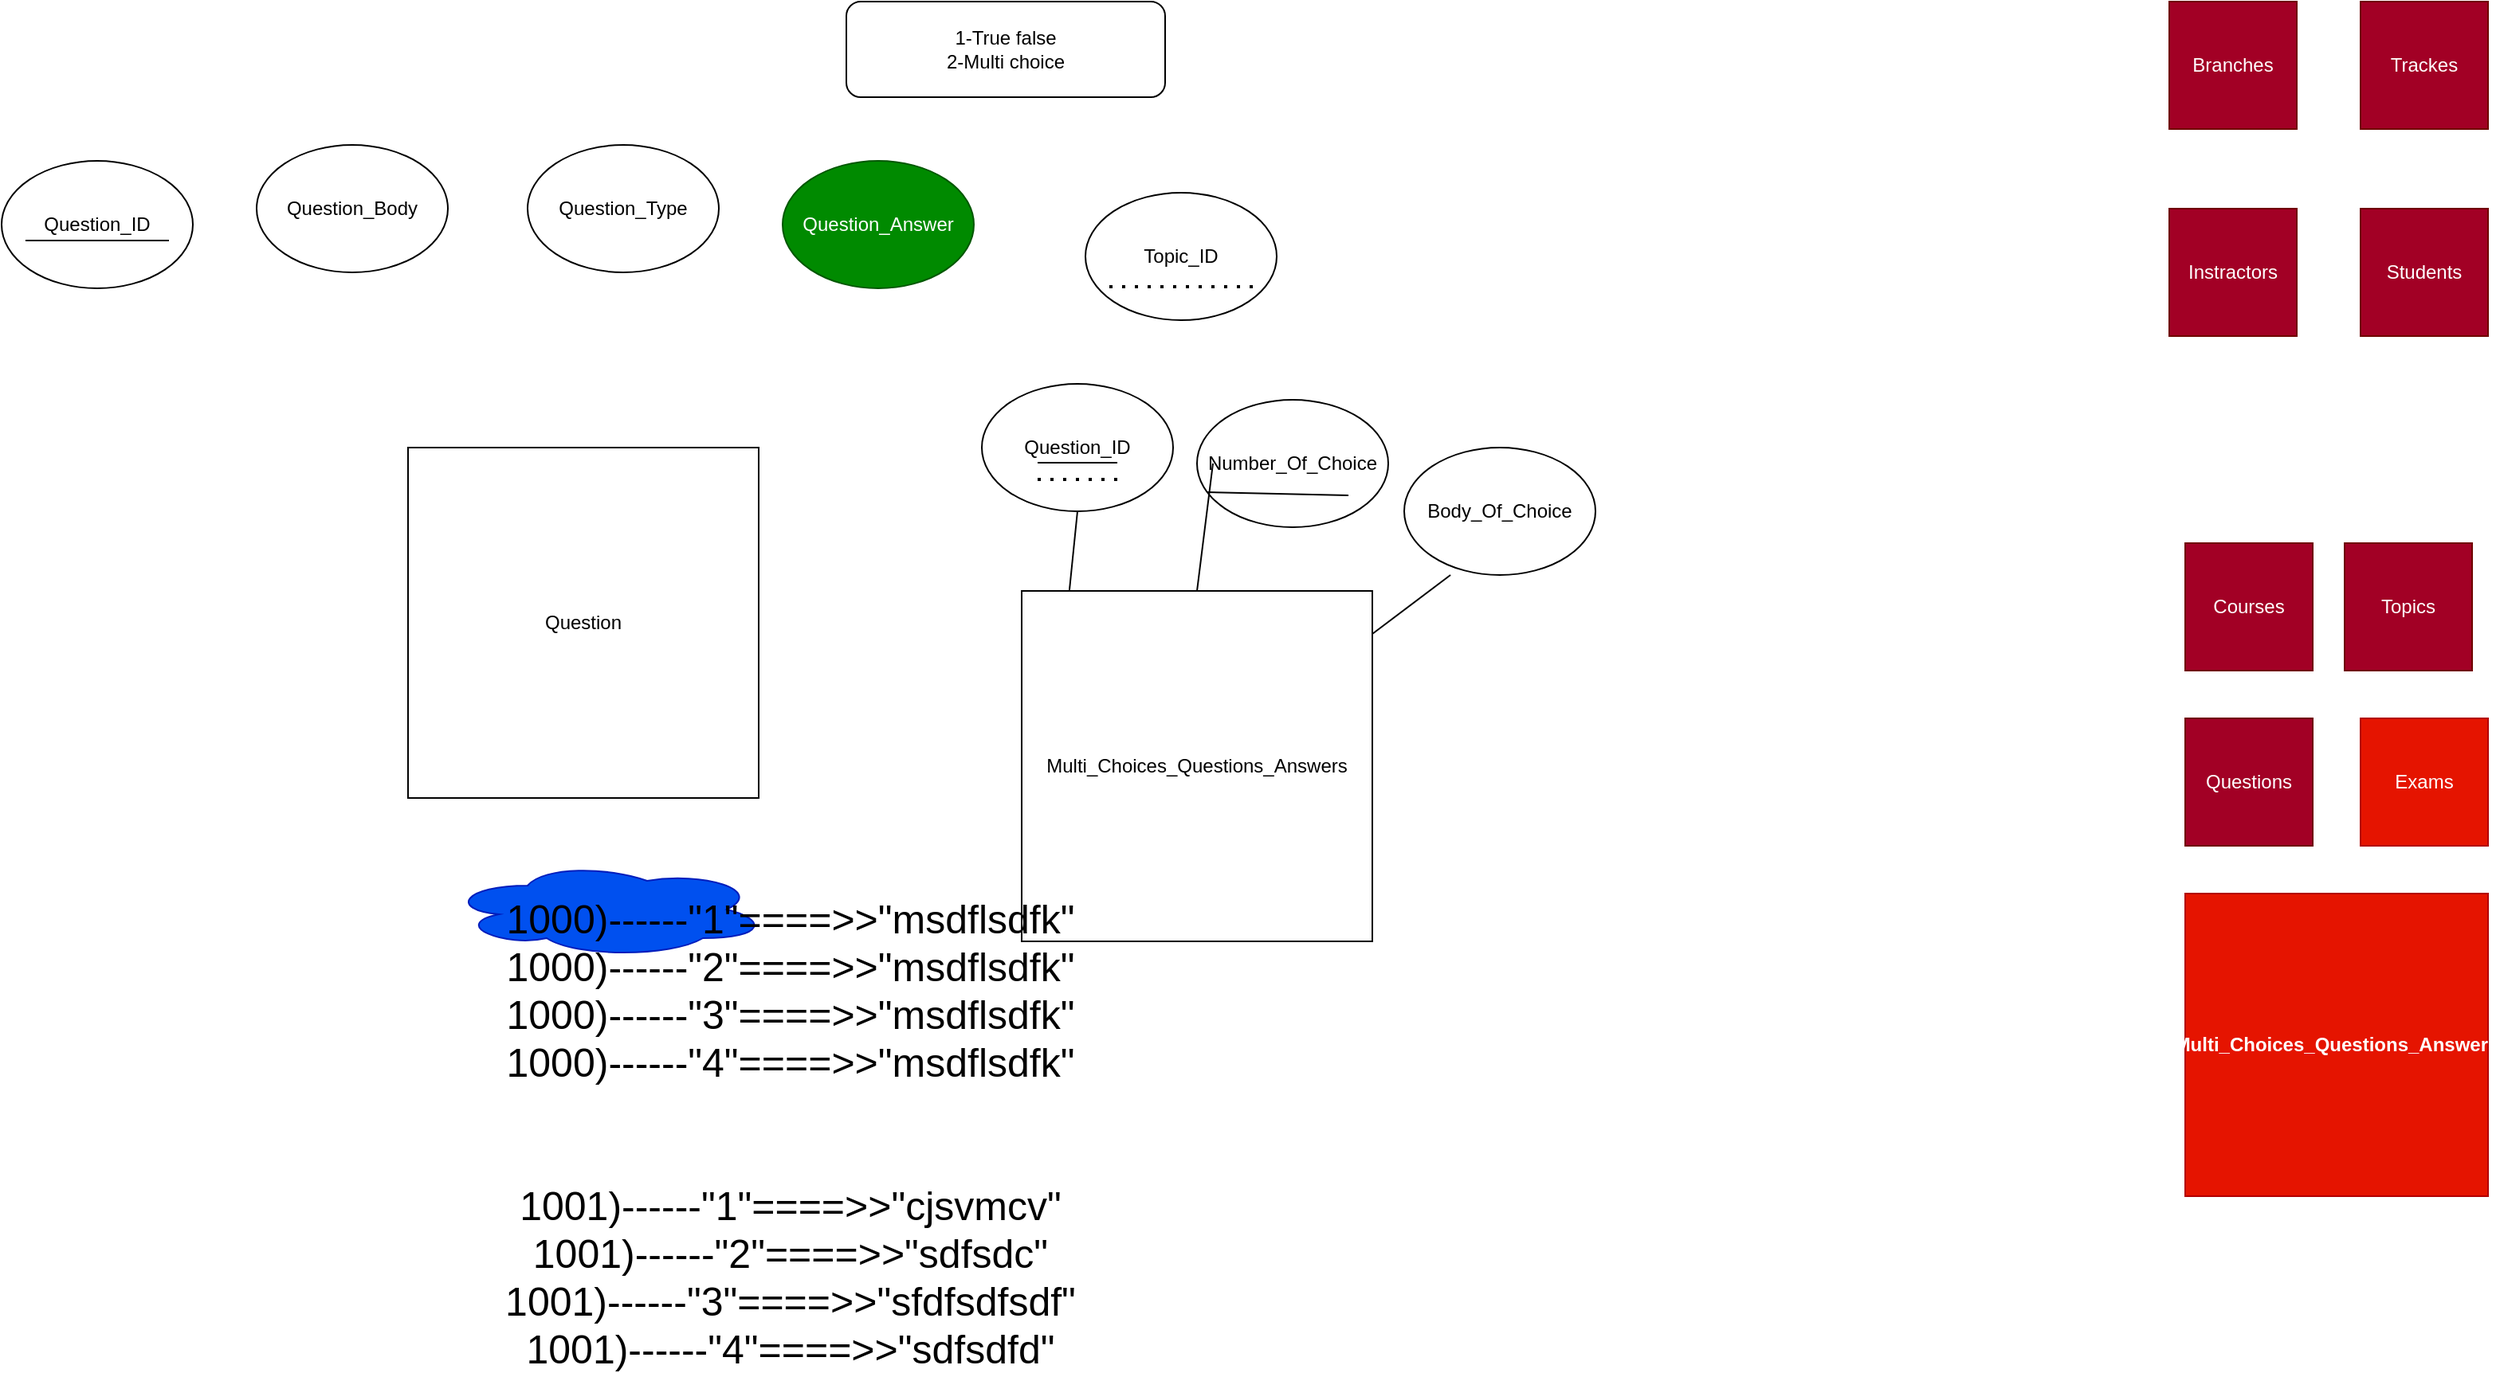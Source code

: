 <mxfile>
    <diagram id="X-f-r7Gw72x54S9331QJ" name="Page-1">
        <mxGraphModel dx="2273" dy="787" grid="1" gridSize="10" guides="1" tooltips="1" connect="1" arrows="1" fold="1" page="0" pageScale="1" pageWidth="850" pageHeight="1100" math="0" shadow="0">
            <root>
                <mxCell id="0"/>
                <mxCell id="1" parent="0"/>
                <mxCell id="33" value="" style="ellipse;shape=cloud;whiteSpace=wrap;html=1;fontSize=25;fillColor=#0050ef;fontColor=#ffffff;strokeColor=#001DBC;" parent="1" vertex="1">
                    <mxGeometry x="-760" y="630" width="200" height="60" as="geometry"/>
                </mxCell>
                <mxCell id="3" value="Courses" style="whiteSpace=wrap;html=1;aspect=fixed;fillColor=#a20025;fontColor=#ffffff;strokeColor=#6F0000;" parent="1" vertex="1">
                    <mxGeometry x="330" y="430" width="80" height="80" as="geometry"/>
                </mxCell>
                <mxCell id="4" value="Students&lt;br&gt;" style="whiteSpace=wrap;html=1;aspect=fixed;fillColor=#a20025;fontColor=#ffffff;strokeColor=#6F0000;" parent="1" vertex="1">
                    <mxGeometry x="440" y="220" width="80" height="80" as="geometry"/>
                </mxCell>
                <mxCell id="5" value="Instractors" style="whiteSpace=wrap;html=1;aspect=fixed;fillColor=#a20025;fontColor=#ffffff;strokeColor=#6F0000;" parent="1" vertex="1">
                    <mxGeometry x="320" y="220" width="80" height="80" as="geometry"/>
                </mxCell>
                <mxCell id="6" value="Topics" style="whiteSpace=wrap;html=1;aspect=fixed;fillColor=#a20025;fontColor=#ffffff;strokeColor=#6F0000;" parent="1" vertex="1">
                    <mxGeometry x="430" y="430" width="80" height="80" as="geometry"/>
                </mxCell>
                <mxCell id="7" value="Questions" style="whiteSpace=wrap;html=1;aspect=fixed;fillColor=#a20025;fontColor=#ffffff;strokeColor=#6F0000;" parent="1" vertex="1">
                    <mxGeometry x="330" y="540" width="80" height="80" as="geometry"/>
                </mxCell>
                <mxCell id="8" value="Exams" style="whiteSpace=wrap;html=1;aspect=fixed;fillColor=#e51400;fontColor=#ffffff;strokeColor=#B20000;" parent="1" vertex="1">
                    <mxGeometry x="440" y="540" width="80" height="80" as="geometry"/>
                </mxCell>
                <mxCell id="9" value="Branches" style="whiteSpace=wrap;html=1;aspect=fixed;fillColor=#a20025;fontColor=#ffffff;strokeColor=#6F0000;" parent="1" vertex="1">
                    <mxGeometry x="320" y="90" width="80" height="80" as="geometry"/>
                </mxCell>
                <mxCell id="10" value="Trackes" style="whiteSpace=wrap;html=1;aspect=fixed;fillColor=#a20025;fontColor=#ffffff;strokeColor=#6F0000;" parent="1" vertex="1">
                    <mxGeometry x="440" y="90" width="80" height="80" as="geometry"/>
                </mxCell>
                <mxCell id="11" value="Question_Type" style="ellipse;whiteSpace=wrap;html=1;" parent="1" vertex="1">
                    <mxGeometry x="-710" y="180" width="120" height="80" as="geometry"/>
                </mxCell>
                <mxCell id="12" value="Question_Body" style="ellipse;whiteSpace=wrap;html=1;" parent="1" vertex="1">
                    <mxGeometry x="-880" y="180" width="120" height="80" as="geometry"/>
                </mxCell>
                <mxCell id="13" value="Question_ID" style="ellipse;whiteSpace=wrap;html=1;" parent="1" vertex="1">
                    <mxGeometry x="-1040" y="190" width="120" height="80" as="geometry"/>
                </mxCell>
                <mxCell id="14" value="Question_Answer" style="ellipse;whiteSpace=wrap;html=1;fillColor=#008a00;fontColor=#ffffff;strokeColor=#005700;" parent="1" vertex="1">
                    <mxGeometry x="-550" y="190" width="120" height="80" as="geometry"/>
                </mxCell>
                <mxCell id="15" value="Topic_ID" style="ellipse;whiteSpace=wrap;html=1;" parent="1" vertex="1">
                    <mxGeometry x="-360" y="210" width="120" height="80" as="geometry"/>
                </mxCell>
                <mxCell id="16" value="" style="endArrow=none;html=1;" parent="1" edge="1">
                    <mxGeometry width="50" height="50" relative="1" as="geometry">
                        <mxPoint x="-1025" y="240" as="sourcePoint"/>
                        <mxPoint x="-935" y="240" as="targetPoint"/>
                    </mxGeometry>
                </mxCell>
                <mxCell id="17" value="" style="endArrow=none;dashed=1;html=1;dashPattern=1 3;strokeWidth=2;" parent="1" edge="1">
                    <mxGeometry width="50" height="50" relative="1" as="geometry">
                        <mxPoint x="-345" y="269" as="sourcePoint"/>
                        <mxPoint x="-255" y="269" as="targetPoint"/>
                    </mxGeometry>
                </mxCell>
                <mxCell id="18" value="1-True false&lt;br&gt;2-Multi choice" style="rounded=1;whiteSpace=wrap;html=1;" parent="1" vertex="1">
                    <mxGeometry x="-510" y="90" width="200" height="60" as="geometry"/>
                </mxCell>
                <mxCell id="19" value="Multi_Choices_Questions_Answers" style="whiteSpace=wrap;html=1;aspect=fixed;" parent="1" vertex="1">
                    <mxGeometry x="-400" y="460" width="220" height="220" as="geometry"/>
                </mxCell>
                <mxCell id="20" value="Question_ID" style="ellipse;whiteSpace=wrap;html=1;" parent="1" vertex="1">
                    <mxGeometry x="-425" y="330" width="120" height="80" as="geometry"/>
                </mxCell>
                <mxCell id="21" value="Number_Of_Choice" style="ellipse;whiteSpace=wrap;html=1;" parent="1" vertex="1">
                    <mxGeometry x="-290" y="340" width="120" height="80" as="geometry"/>
                </mxCell>
                <mxCell id="22" value="Body_Of_Choice" style="ellipse;whiteSpace=wrap;html=1;" parent="1" vertex="1">
                    <mxGeometry x="-160" y="370" width="120" height="80" as="geometry"/>
                </mxCell>
                <mxCell id="25" value="" style="endArrow=none;html=1;entryX=0.5;entryY=1;entryDx=0;entryDy=0;exitX=0.136;exitY=0;exitDx=0;exitDy=0;exitPerimeter=0;" parent="1" source="19" target="20" edge="1">
                    <mxGeometry width="50" height="50" relative="1" as="geometry">
                        <mxPoint x="-330" y="430" as="sourcePoint"/>
                        <mxPoint x="-280" y="380" as="targetPoint"/>
                    </mxGeometry>
                </mxCell>
                <mxCell id="26" value="" style="endArrow=none;dashed=1;html=1;dashPattern=1 3;strokeWidth=2;" parent="1" edge="1">
                    <mxGeometry width="50" height="50" relative="1" as="geometry">
                        <mxPoint x="-390" y="390" as="sourcePoint"/>
                        <mxPoint x="-340" y="390" as="targetPoint"/>
                    </mxGeometry>
                </mxCell>
                <mxCell id="28" value="" style="endArrow=none;html=1;exitX=0.5;exitY=0;exitDx=0;exitDy=0;" parent="1" source="19" edge="1">
                    <mxGeometry width="50" height="50" relative="1" as="geometry">
                        <mxPoint x="-330" y="430" as="sourcePoint"/>
                        <mxPoint x="-280" y="380" as="targetPoint"/>
                    </mxGeometry>
                </mxCell>
                <mxCell id="29" value="" style="endArrow=none;html=1;" parent="1" edge="1">
                    <mxGeometry width="50" height="50" relative="1" as="geometry">
                        <mxPoint x="-390" y="379.5" as="sourcePoint"/>
                        <mxPoint x="-340" y="379.5" as="targetPoint"/>
                    </mxGeometry>
                </mxCell>
                <mxCell id="30" value="" style="endArrow=none;html=1;exitX=0.05;exitY=0.725;exitDx=0;exitDy=0;exitPerimeter=0;" parent="1" source="21" edge="1">
                    <mxGeometry width="50" height="50" relative="1" as="geometry">
                        <mxPoint x="-245" y="400" as="sourcePoint"/>
                        <mxPoint x="-195" y="400" as="targetPoint"/>
                    </mxGeometry>
                </mxCell>
                <mxCell id="31" value="" style="endArrow=none;html=1;entryX=0.242;entryY=1;entryDx=0;entryDy=0;entryPerimeter=0;" parent="1" source="19" target="22" edge="1">
                    <mxGeometry width="50" height="50" relative="1" as="geometry">
                        <mxPoint x="-180" y="490" as="sourcePoint"/>
                        <mxPoint x="-130" y="440" as="targetPoint"/>
                    </mxGeometry>
                </mxCell>
                <mxCell id="32" value="&lt;font style=&quot;font-size: 25px;&quot;&gt;1000)------&quot;1&quot;====&amp;gt;&amp;gt;&quot;msdflsdfk&quot;&lt;br&gt;1000)------&quot;2&quot;====&amp;gt;&amp;gt;&quot;msdflsdfk&quot;&lt;br&gt;1000)------&quot;3&quot;====&amp;gt;&amp;gt;&quot;msdflsdfk&quot;&lt;br&gt;1000)------&quot;4&quot;====&amp;gt;&amp;gt;&quot;msdflsdfk&quot;&lt;br&gt;&lt;br&gt;&lt;br&gt;1001)------&quot;1&quot;====&amp;gt;&amp;gt;&quot;cjsvmcv&quot;&lt;br&gt;1001)------&quot;2&quot;====&amp;gt;&amp;gt;&quot;sdfsdc&quot;&lt;br&gt;1001)------&quot;3&quot;====&amp;gt;&amp;gt;&quot;sfdfsdfsdf&quot;&lt;br&gt;1001)------&quot;4&quot;====&amp;gt;&amp;gt;&quot;sdfsdfd&quot;&lt;br&gt;&lt;/font&gt;" style="text;html=1;strokeColor=none;fillColor=none;align=center;verticalAlign=middle;whiteSpace=wrap;rounded=0;" parent="1" vertex="1">
                    <mxGeometry x="-790" y="680" width="490" height="240" as="geometry"/>
                </mxCell>
                <mxCell id="34" value="Multi_Choices_Questions_Answers" style="whiteSpace=wrap;html=1;aspect=fixed;fontStyle=1;fillColor=#e51400;fontColor=#ffffff;strokeColor=#B20000;" parent="1" vertex="1">
                    <mxGeometry x="330" y="650" width="190" height="190" as="geometry"/>
                </mxCell>
                <mxCell id="s9AA01UJdB5UPdM11suk-34" value="Question" style="whiteSpace=wrap;html=1;aspect=fixed;" parent="1" vertex="1">
                    <mxGeometry x="-785" y="370" width="220" height="220" as="geometry"/>
                </mxCell>
            </root>
        </mxGraphModel>
    </diagram>
    <diagram id="-33Cei1-MyxtZkBtJxa4" name="Page-2">
        <mxGraphModel dx="2751" dy="1831" grid="1" gridSize="10" guides="1" tooltips="1" connect="1" arrows="1" fold="1" page="0" pageScale="1" pageWidth="850" pageHeight="1100" math="0" shadow="0">
            <root>
                <mxCell id="0"/>
                <mxCell id="1" parent="0"/>
                <mxCell id="Fu7TBKyz4eI9DtGKC1yF-7" value="" style="whiteSpace=wrap;html=1;aspect=fixed;" parent="1" vertex="1">
                    <mxGeometry x="30" y="1350" width="140" height="140" as="geometry"/>
                </mxCell>
                <mxCell id="C3XXznOGY3TBKGL7pKct-18" value="" style="whiteSpace=wrap;html=1;aspect=fixed;" parent="1" vertex="1">
                    <mxGeometry x="62.5" y="622.5" width="95" height="95" as="geometry"/>
                </mxCell>
                <mxCell id="x1ZUqVB6L2o65wd4H-tt-1" value="Branches" style="whiteSpace=wrap;html=1;aspect=fixed;" parent="1" vertex="1">
                    <mxGeometry x="-90" y="50" width="80" height="80" as="geometry"/>
                </mxCell>
                <mxCell id="x1ZUqVB6L2o65wd4H-tt-2" value="Trackes" style="whiteSpace=wrap;html=1;aspect=fixed;" parent="1" vertex="1">
                    <mxGeometry x="580" y="110" width="80" height="80" as="geometry"/>
                </mxCell>
                <mxCell id="x1ZUqVB6L2o65wd4H-tt-3" value="has" style="rhombus;whiteSpace=wrap;html=1;fontSize=25;" parent="1" vertex="1">
                    <mxGeometry x="370" y="110" width="70" height="80" as="geometry"/>
                </mxCell>
                <mxCell id="x1ZUqVB6L2o65wd4H-tt-4" value="" style="endArrow=none;html=1;fontSize=25;entryX=0;entryY=0.5;entryDx=0;entryDy=0;exitX=1;exitY=0.5;exitDx=0;exitDy=0;" parent="1" source="x1ZUqVB6L2o65wd4H-tt-1" target="x1ZUqVB6L2o65wd4H-tt-3" edge="1">
                    <mxGeometry width="50" height="50" relative="1" as="geometry">
                        <mxPoint x="430" y="430" as="sourcePoint"/>
                        <mxPoint x="480" y="380" as="targetPoint"/>
                    </mxGeometry>
                </mxCell>
                <mxCell id="x1ZUqVB6L2o65wd4H-tt-7" value="&lt;font style=&quot;font-size: 15px;&quot;&gt;M&lt;/font&gt;" style="text;html=1;strokeColor=none;fillColor=none;align=center;verticalAlign=middle;whiteSpace=wrap;rounded=0;fontSize=25;" parent="1" vertex="1">
                    <mxGeometry x="350" y="110" width="20" height="30" as="geometry"/>
                </mxCell>
                <mxCell id="x1ZUqVB6L2o65wd4H-tt-8" value="&lt;font style=&quot;font-size: 15px;&quot;&gt;M&lt;/font&gt;" style="text;html=1;strokeColor=none;fillColor=none;align=center;verticalAlign=middle;whiteSpace=wrap;rounded=0;fontSize=25;" parent="1" vertex="1">
                    <mxGeometry x="440" y="110" width="20" height="30" as="geometry"/>
                </mxCell>
                <mxCell id="x1ZUqVB6L2o65wd4H-tt-9" value="" style="endArrow=none;html=1;fontSize=15;entryX=0;entryY=0.5;entryDx=0;entryDy=0;exitX=1;exitY=0.5;exitDx=0;exitDy=0;" parent="1" source="x1ZUqVB6L2o65wd4H-tt-3" target="x1ZUqVB6L2o65wd4H-tt-2" edge="1">
                    <mxGeometry width="50" height="50" relative="1" as="geometry">
                        <mxPoint x="430" y="160" as="sourcePoint"/>
                        <mxPoint x="480" y="380" as="targetPoint"/>
                    </mxGeometry>
                </mxCell>
                <mxCell id="B34xe9-bHc0KOxXKTYzR-1" value="Instractors" style="whiteSpace=wrap;html=1;aspect=fixed;" parent="1" vertex="1">
                    <mxGeometry x="-250" y="480" width="80" height="80" as="geometry"/>
                </mxCell>
                <mxCell id="B34xe9-bHc0KOxXKTYzR-2" value="work" style="rhombus;whiteSpace=wrap;html=1;fontSize=15;" parent="1" vertex="1">
                    <mxGeometry x="-120" y="245" width="80" height="80" as="geometry"/>
                </mxCell>
                <mxCell id="B34xe9-bHc0KOxXKTYzR-3" value="" style="endArrow=none;html=1;fontSize=15;entryX=0.5;entryY=1;entryDx=0;entryDy=0;exitX=0.5;exitY=0;exitDx=0;exitDy=0;" parent="1" source="B34xe9-bHc0KOxXKTYzR-2" target="x1ZUqVB6L2o65wd4H-tt-1" edge="1">
                    <mxGeometry width="50" height="50" relative="1" as="geometry">
                        <mxPoint x="430" y="430" as="sourcePoint"/>
                        <mxPoint x="480" y="380" as="targetPoint"/>
                    </mxGeometry>
                </mxCell>
                <mxCell id="B34xe9-bHc0KOxXKTYzR-4" value="" style="endArrow=none;html=1;fontSize=15;entryX=0.5;entryY=1;entryDx=0;entryDy=0;exitX=0.5;exitY=0;exitDx=0;exitDy=0;" parent="1" source="B34xe9-bHc0KOxXKTYzR-1" target="B34xe9-bHc0KOxXKTYzR-2" edge="1">
                    <mxGeometry width="50" height="50" relative="1" as="geometry">
                        <mxPoint x="430" y="430" as="sourcePoint"/>
                        <mxPoint x="480" y="380" as="targetPoint"/>
                    </mxGeometry>
                </mxCell>
                <mxCell id="B34xe9-bHc0KOxXKTYzR-5" value="1" style="text;html=1;strokeColor=none;fillColor=none;align=center;verticalAlign=middle;whiteSpace=wrap;rounded=0;fontSize=15;" parent="1" vertex="1">
                    <mxGeometry x="-130" y="207.5" width="60" height="30" as="geometry"/>
                </mxCell>
                <mxCell id="B34xe9-bHc0KOxXKTYzR-6" value="M" style="text;html=1;strokeColor=none;fillColor=none;align=center;verticalAlign=middle;whiteSpace=wrap;rounded=0;fontSize=15;" parent="1" vertex="1">
                    <mxGeometry x="-140" y="320" width="60" height="30" as="geometry"/>
                </mxCell>
                <mxCell id="1APvsUfh0vBcOlaK1SBE-1" value="Courses" style="whiteSpace=wrap;html=1;aspect=fixed;" parent="1" vertex="1">
                    <mxGeometry x="340" y="580" width="80" height="80" as="geometry"/>
                </mxCell>
                <mxCell id="1APvsUfh0vBcOlaK1SBE-2" value="teach" style="rhombus;whiteSpace=wrap;html=1;fontSize=15;" parent="1" vertex="1">
                    <mxGeometry x="400" y="290" width="80" height="80" as="geometry"/>
                </mxCell>
                <mxCell id="1APvsUfh0vBcOlaK1SBE-3" value="" style="endArrow=none;html=1;fontSize=15;entryX=0.088;entryY=0.438;entryDx=0;entryDy=0;entryPerimeter=0;exitX=1;exitY=0.5;exitDx=0;exitDy=0;" parent="1" source="B34xe9-bHc0KOxXKTYzR-1" target="1APvsUfh0vBcOlaK1SBE-2" edge="1">
                    <mxGeometry width="50" height="50" relative="1" as="geometry">
                        <mxPoint x="430" y="430" as="sourcePoint"/>
                        <mxPoint x="480" y="380" as="targetPoint"/>
                    </mxGeometry>
                </mxCell>
                <mxCell id="1APvsUfh0vBcOlaK1SBE-4" value="" style="endArrow=none;html=1;fontSize=15;entryX=0.5;entryY=1;entryDx=0;entryDy=0;exitX=0.633;exitY=-0.046;exitDx=0;exitDy=0;exitPerimeter=0;" parent="1" source="1APvsUfh0vBcOlaK1SBE-1" target="1APvsUfh0vBcOlaK1SBE-2" edge="1">
                    <mxGeometry width="50" height="50" relative="1" as="geometry">
                        <mxPoint x="430" y="430" as="sourcePoint"/>
                        <mxPoint x="480" y="380" as="targetPoint"/>
                    </mxGeometry>
                </mxCell>
                <mxCell id="1APvsUfh0vBcOlaK1SBE-5" value="" style="endArrow=none;html=1;fontSize=15;entryX=0;entryY=1;entryDx=0;entryDy=0;exitX=1;exitY=0.5;exitDx=0;exitDy=0;" parent="1" source="1APvsUfh0vBcOlaK1SBE-2" target="x1ZUqVB6L2o65wd4H-tt-2" edge="1">
                    <mxGeometry width="50" height="50" relative="1" as="geometry">
                        <mxPoint x="430" y="430" as="sourcePoint"/>
                        <mxPoint x="480" y="380" as="targetPoint"/>
                    </mxGeometry>
                </mxCell>
                <mxCell id="1APvsUfh0vBcOlaK1SBE-6" value="M" style="text;html=1;strokeColor=none;fillColor=none;align=center;verticalAlign=middle;whiteSpace=wrap;rounded=0;fontSize=15;" parent="1" vertex="1">
                    <mxGeometry x="395" y="370" width="60" height="30" as="geometry"/>
                </mxCell>
                <mxCell id="1APvsUfh0vBcOlaK1SBE-7" value="M" style="text;html=1;strokeColor=none;fillColor=none;align=center;verticalAlign=middle;whiteSpace=wrap;rounded=0;fontSize=15;" parent="1" vertex="1">
                    <mxGeometry x="350" y="310" width="60" height="30" as="geometry"/>
                </mxCell>
                <mxCell id="1APvsUfh0vBcOlaK1SBE-8" value="M" style="text;html=1;strokeColor=none;fillColor=none;align=center;verticalAlign=middle;whiteSpace=wrap;rounded=0;fontSize=15;" parent="1" vertex="1">
                    <mxGeometry x="460" y="270" width="60" height="30" as="geometry"/>
                </mxCell>
                <mxCell id="ZK8i38kiM4cNsCNuGBnY-1" value="Students&lt;br&gt;" style="whiteSpace=wrap;html=1;aspect=fixed;" parent="1" vertex="1">
                    <mxGeometry x="1500" y="40" width="80" height="80" as="geometry"/>
                </mxCell>
                <mxCell id="ZK8i38kiM4cNsCNuGBnY-2" value="is in" style="rhombus;whiteSpace=wrap;html=1;fontSize=15;" parent="1" vertex="1">
                    <mxGeometry x="840" y="110" width="80" height="80" as="geometry"/>
                </mxCell>
                <mxCell id="ZK8i38kiM4cNsCNuGBnY-5" value="" style="endArrow=none;html=1;fontSize=15;exitX=0;exitY=0.5;exitDx=0;exitDy=0;entryX=1;entryY=0.5;entryDx=0;entryDy=0;" parent="1" source="ZK8i38kiM4cNsCNuGBnY-1" target="ZK8i38kiM4cNsCNuGBnY-2" edge="1">
                    <mxGeometry width="50" height="50" relative="1" as="geometry">
                        <mxPoint x="430" y="430" as="sourcePoint"/>
                        <mxPoint x="930" y="160" as="targetPoint"/>
                    </mxGeometry>
                </mxCell>
                <mxCell id="ZK8i38kiM4cNsCNuGBnY-6" value="" style="endArrow=none;html=1;fontSize=15;entryX=1;entryY=0.5;entryDx=0;entryDy=0;exitX=0;exitY=0.5;exitDx=0;exitDy=0;" parent="1" source="ZK8i38kiM4cNsCNuGBnY-2" target="x1ZUqVB6L2o65wd4H-tt-2" edge="1">
                    <mxGeometry width="50" height="50" relative="1" as="geometry">
                        <mxPoint x="430" y="430" as="sourcePoint"/>
                        <mxPoint x="480" y="380" as="targetPoint"/>
                    </mxGeometry>
                </mxCell>
                <mxCell id="ZK8i38kiM4cNsCNuGBnY-7" value="1" style="text;html=1;strokeColor=none;fillColor=none;align=center;verticalAlign=middle;whiteSpace=wrap;rounded=0;fontSize=15;" parent="1" vertex="1">
                    <mxGeometry x="790" y="110" width="60" height="30" as="geometry"/>
                </mxCell>
                <mxCell id="ZK8i38kiM4cNsCNuGBnY-8" value="M" style="text;html=1;strokeColor=none;fillColor=none;align=center;verticalAlign=middle;whiteSpace=wrap;rounded=0;fontSize=15;" parent="1" vertex="1">
                    <mxGeometry x="910" y="110" width="60" height="30" as="geometry"/>
                </mxCell>
                <mxCell id="ZK8i38kiM4cNsCNuGBnY-9" value="is in" style="rhombus;whiteSpace=wrap;html=1;fontSize=15;" parent="1" vertex="1">
                    <mxGeometry x="360" y="-50" width="80" height="80" as="geometry"/>
                </mxCell>
                <mxCell id="ZK8i38kiM4cNsCNuGBnY-10" value="" style="endArrow=none;html=1;fontSize=15;entryX=0;entryY=0.5;entryDx=0;entryDy=0;exitX=0.638;exitY=-0.025;exitDx=0;exitDy=0;exitPerimeter=0;" parent="1" source="x1ZUqVB6L2o65wd4H-tt-1" target="ZK8i38kiM4cNsCNuGBnY-9" edge="1">
                    <mxGeometry width="50" height="50" relative="1" as="geometry">
                        <mxPoint x="430" y="130" as="sourcePoint"/>
                        <mxPoint x="480" y="80" as="targetPoint"/>
                    </mxGeometry>
                </mxCell>
                <mxCell id="ZK8i38kiM4cNsCNuGBnY-16" value="" style="endArrow=none;html=1;fontSize=15;entryX=1;entryY=0.5;entryDx=0;entryDy=0;exitX=0;exitY=0.5;exitDx=0;exitDy=0;" parent="1" source="ZK8i38kiM4cNsCNuGBnY-1" target="ZK8i38kiM4cNsCNuGBnY-9" edge="1">
                    <mxGeometry width="50" height="50" relative="1" as="geometry">
                        <mxPoint x="450" y="60" as="sourcePoint"/>
                        <mxPoint x="500" y="10" as="targetPoint"/>
                    </mxGeometry>
                </mxCell>
                <mxCell id="ZK8i38kiM4cNsCNuGBnY-17" value="1" style="text;html=1;strokeColor=none;fillColor=none;align=center;verticalAlign=middle;whiteSpace=wrap;rounded=0;fontSize=15;" parent="1" vertex="1">
                    <mxGeometry x="310" y="-40" width="60" height="30" as="geometry"/>
                </mxCell>
                <mxCell id="ZK8i38kiM4cNsCNuGBnY-18" value="M" style="text;html=1;strokeColor=none;fillColor=none;align=center;verticalAlign=middle;whiteSpace=wrap;rounded=0;fontSize=15;" parent="1" vertex="1">
                    <mxGeometry x="430" y="-40" width="60" height="30" as="geometry"/>
                </mxCell>
                <mxCell id="ab6ClW7MfKBArkYZjt3i-1" value="Topics" style="whiteSpace=wrap;html=1;aspect=fixed;" parent="1" vertex="1">
                    <mxGeometry x="70" y="630" width="80" height="80" as="geometry"/>
                </mxCell>
                <mxCell id="ab6ClW7MfKBArkYZjt3i-2" value="has" style="rhombus;whiteSpace=wrap;html=1;fontSize=15;" parent="1" vertex="1">
                    <mxGeometry x="200" y="525" width="80" height="80" as="geometry"/>
                </mxCell>
                <mxCell id="ab6ClW7MfKBArkYZjt3i-3" value="" style="endArrow=none;html=1;fontSize=15;entryX=0;entryY=0.5;entryDx=0;entryDy=0;exitX=1;exitY=0.5;exitDx=0;exitDy=0;" parent="1" source="ab6ClW7MfKBArkYZjt3i-2" target="1APvsUfh0vBcOlaK1SBE-1" edge="1">
                    <mxGeometry width="50" height="50" relative="1" as="geometry">
                        <mxPoint x="430" y="750" as="sourcePoint"/>
                        <mxPoint x="480" y="700" as="targetPoint"/>
                    </mxGeometry>
                </mxCell>
                <mxCell id="ab6ClW7MfKBArkYZjt3i-4" value="" style="endArrow=none;html=1;fontSize=15;entryX=0;entryY=0.5;entryDx=0;entryDy=0;exitX=0.25;exitY=0;exitDx=0;exitDy=0;" parent="1" source="ab6ClW7MfKBArkYZjt3i-1" target="ab6ClW7MfKBArkYZjt3i-2" edge="1">
                    <mxGeometry width="50" height="50" relative="1" as="geometry">
                        <mxPoint x="430" y="750" as="sourcePoint"/>
                        <mxPoint x="480" y="700" as="targetPoint"/>
                    </mxGeometry>
                </mxCell>
                <mxCell id="ab6ClW7MfKBArkYZjt3i-5" value="1" style="text;html=1;strokeColor=none;fillColor=none;align=center;verticalAlign=middle;whiteSpace=wrap;rounded=0;fontSize=15;" parent="1" vertex="1">
                    <mxGeometry x="270" y="545" width="60" height="30" as="geometry"/>
                </mxCell>
                <mxCell id="ab6ClW7MfKBArkYZjt3i-6" value="M" style="text;html=1;strokeColor=none;fillColor=none;align=center;verticalAlign=middle;whiteSpace=wrap;rounded=0;fontSize=15;" parent="1" vertex="1">
                    <mxGeometry x="140" y="545" width="60" height="30" as="geometry"/>
                </mxCell>
                <mxCell id="Ij5aEjueVrOiI7BzLRH4-1" value="Questions" style="whiteSpace=wrap;html=1;aspect=fixed;" parent="1" vertex="1">
                    <mxGeometry x="60" y="960" width="80" height="80" as="geometry"/>
                </mxCell>
                <mxCell id="5678s7QexzbHqd27030S-1" value="has" style="rhombus;whiteSpace=wrap;html=1;fontSize=15;" parent="1" vertex="1">
                    <mxGeometry x="70" y="780" width="80" height="80" as="geometry"/>
                </mxCell>
                <mxCell id="5678s7QexzbHqd27030S-2" value="" style="endArrow=none;html=1;fontSize=15;entryX=0.5;entryY=1;entryDx=0;entryDy=0;exitX=0.5;exitY=0;exitDx=0;exitDy=0;" parent="1" source="Ij5aEjueVrOiI7BzLRH4-1" target="5678s7QexzbHqd27030S-1" edge="1">
                    <mxGeometry width="50" height="50" relative="1" as="geometry">
                        <mxPoint x="430" y="750" as="sourcePoint"/>
                        <mxPoint x="480" y="700" as="targetPoint"/>
                    </mxGeometry>
                </mxCell>
                <mxCell id="5678s7QexzbHqd27030S-4" value="" style="endArrow=none;html=1;fontSize=15;entryX=0.5;entryY=1;entryDx=0;entryDy=0;exitX=0.5;exitY=0;exitDx=0;exitDy=0;" parent="1" source="5678s7QexzbHqd27030S-1" target="ab6ClW7MfKBArkYZjt3i-1" edge="1">
                    <mxGeometry width="50" height="50" relative="1" as="geometry">
                        <mxPoint x="70" y="760" as="sourcePoint"/>
                        <mxPoint x="120" y="710" as="targetPoint"/>
                    </mxGeometry>
                </mxCell>
                <mxCell id="5678s7QexzbHqd27030S-5" value="1" style="text;html=1;strokeColor=none;fillColor=none;align=center;verticalAlign=middle;whiteSpace=wrap;rounded=0;fontSize=15;" parent="1" vertex="1">
                    <mxGeometry x="70" y="750" width="60" height="30" as="geometry"/>
                </mxCell>
                <mxCell id="5678s7QexzbHqd27030S-6" value="M" style="text;html=1;strokeColor=none;fillColor=none;align=center;verticalAlign=middle;whiteSpace=wrap;rounded=0;fontSize=15;" parent="1" vertex="1">
                    <mxGeometry x="60" y="860" width="60" height="30" as="geometry"/>
                </mxCell>
                <mxCell id="MNkr-cBMKgHOvFw-JObe-1" value="Multi_Choices&lt;br&gt;Questions_Answers" style="whiteSpace=wrap;html=1;aspect=fixed;fontStyle=1" parent="1" vertex="1">
                    <mxGeometry x="40" y="1360" width="120" height="120" as="geometry"/>
                </mxCell>
                <mxCell id="MNkr-cBMKgHOvFw-JObe-2" value="has" style="rhombus;whiteSpace=wrap;html=1;fontSize=15;" parent="1" vertex="1">
                    <mxGeometry x="40" y="1180" width="80" height="80" as="geometry"/>
                </mxCell>
                <mxCell id="MNkr-cBMKgHOvFw-JObe-3" value="" style="endArrow=none;html=1;fontSize=15;entryX=0;entryY=0.5;entryDx=0;entryDy=0;exitX=0.25;exitY=1;exitDx=0;exitDy=0;" parent="1" source="Ij5aEjueVrOiI7BzLRH4-1" target="MNkr-cBMKgHOvFw-JObe-2" edge="1">
                    <mxGeometry width="50" height="50" relative="1" as="geometry">
                        <mxPoint x="430" y="840" as="sourcePoint"/>
                        <mxPoint x="480" y="790" as="targetPoint"/>
                    </mxGeometry>
                </mxCell>
                <mxCell id="MNkr-cBMKgHOvFw-JObe-4" value="" style="endArrow=none;html=1;fontSize=15;entryX=0.5;entryY=0;entryDx=0;entryDy=0;" parent="1" source="MNkr-cBMKgHOvFw-JObe-2" target="MNkr-cBMKgHOvFw-JObe-1" edge="1">
                    <mxGeometry width="50" height="50" relative="1" as="geometry">
                        <mxPoint x="430" y="840" as="sourcePoint"/>
                        <mxPoint x="480" y="790" as="targetPoint"/>
                    </mxGeometry>
                </mxCell>
                <mxCell id="MNkr-cBMKgHOvFw-JObe-5" value="1" style="text;html=1;strokeColor=none;fillColor=none;align=center;verticalAlign=middle;whiteSpace=wrap;rounded=0;fontSize=15;" parent="1" vertex="1">
                    <mxGeometry y="1160" width="60" height="30" as="geometry"/>
                </mxCell>
                <mxCell id="MNkr-cBMKgHOvFw-JObe-6" value="M" style="text;html=1;strokeColor=none;fillColor=none;align=center;verticalAlign=middle;whiteSpace=wrap;rounded=0;fontSize=15;" parent="1" vertex="1">
                    <mxGeometry x="30" y="1260" width="60" height="30" as="geometry"/>
                </mxCell>
                <mxCell id="RWAqOIKECp84sDF3Jtlx-1" value="Exams" style="whiteSpace=wrap;html=1;aspect=fixed;" parent="1" vertex="1">
                    <mxGeometry x="1280" y="770" width="80" height="80" as="geometry"/>
                </mxCell>
                <mxCell id="RWAqOIKECp84sDF3Jtlx-2" value="consiste of" style="rhombus;whiteSpace=wrap;html=1;fontSize=15;" parent="1" vertex="1">
                    <mxGeometry x="400" y="770" width="100" height="80" as="geometry"/>
                </mxCell>
                <mxCell id="RWAqOIKECp84sDF3Jtlx-3" value="" style="endArrow=none;html=1;fontSize=15;entryX=0;entryY=0.5;entryDx=0;entryDy=0;exitX=1;exitY=0;exitDx=0;exitDy=0;" parent="1" source="Ij5aEjueVrOiI7BzLRH4-1" target="RWAqOIKECp84sDF3Jtlx-2" edge="1">
                    <mxGeometry width="50" height="50" relative="1" as="geometry">
                        <mxPoint x="430" y="840" as="sourcePoint"/>
                        <mxPoint x="480" y="790" as="targetPoint"/>
                    </mxGeometry>
                </mxCell>
                <mxCell id="RWAqOIKECp84sDF3Jtlx-4" value="" style="endArrow=none;html=1;fontSize=15;entryX=0;entryY=0.5;entryDx=0;entryDy=0;exitX=1;exitY=0.5;exitDx=0;exitDy=0;" parent="1" source="RWAqOIKECp84sDF3Jtlx-2" target="RWAqOIKECp84sDF3Jtlx-1" edge="1">
                    <mxGeometry width="50" height="50" relative="1" as="geometry">
                        <mxPoint x="430" y="840" as="sourcePoint"/>
                        <mxPoint x="480" y="790" as="targetPoint"/>
                    </mxGeometry>
                </mxCell>
                <mxCell id="RWAqOIKECp84sDF3Jtlx-5" value="M" style="text;html=1;strokeColor=none;fillColor=none;align=center;verticalAlign=middle;whiteSpace=wrap;rounded=0;fontSize=15;" parent="1" vertex="1">
                    <mxGeometry x="480" y="780" width="60" height="30" as="geometry"/>
                </mxCell>
                <mxCell id="RWAqOIKECp84sDF3Jtlx-6" value="M" style="text;html=1;strokeColor=none;fillColor=none;align=center;verticalAlign=middle;whiteSpace=wrap;rounded=0;fontSize=15;" parent="1" vertex="1">
                    <mxGeometry x="340" y="795" width="60" height="30" as="geometry"/>
                </mxCell>
                <mxCell id="5En7IW4vDncshQzcjhbE-1" value="has" style="rhombus;whiteSpace=wrap;html=1;fontSize=15;" parent="1" vertex="1">
                    <mxGeometry x="1050" y="560" width="80" height="80" as="geometry"/>
                </mxCell>
                <mxCell id="5En7IW4vDncshQzcjhbE-2" value="" style="endArrow=none;html=1;fontSize=15;entryX=0;entryY=0.5;entryDx=0;entryDy=0;exitX=1;exitY=0.5;exitDx=0;exitDy=0;" parent="1" source="5En7IW4vDncshQzcjhbE-1" target="ZK8i38kiM4cNsCNuGBnY-1" edge="1">
                    <mxGeometry width="50" height="50" relative="1" as="geometry">
                        <mxPoint x="660" y="400" as="sourcePoint"/>
                        <mxPoint x="710" y="350" as="targetPoint"/>
                    </mxGeometry>
                </mxCell>
                <mxCell id="5En7IW4vDncshQzcjhbE-3" value="" style="endArrow=none;html=1;fontSize=15;entryX=0;entryY=0.5;entryDx=0;entryDy=0;exitX=1;exitY=0.5;exitDx=0;exitDy=0;" parent="1" source="RWAqOIKECp84sDF3Jtlx-1" target="5En7IW4vDncshQzcjhbE-1" edge="1">
                    <mxGeometry width="50" height="50" relative="1" as="geometry">
                        <mxPoint x="660" y="400" as="sourcePoint"/>
                        <mxPoint x="710" y="350" as="targetPoint"/>
                    </mxGeometry>
                </mxCell>
                <mxCell id="5En7IW4vDncshQzcjhbE-4" value="M" style="text;html=1;strokeColor=none;fillColor=none;align=center;verticalAlign=middle;whiteSpace=wrap;rounded=0;fontSize=15;" parent="1" vertex="1">
                    <mxGeometry x="1100" y="540" width="60" height="30" as="geometry"/>
                </mxCell>
                <mxCell id="5En7IW4vDncshQzcjhbE-5" value="M" style="text;html=1;strokeColor=none;fillColor=none;align=center;verticalAlign=middle;whiteSpace=wrap;rounded=0;fontSize=15;" parent="1" vertex="1">
                    <mxGeometry x="1010" y="625" width="60" height="30" as="geometry"/>
                </mxCell>
                <mxCell id="5En7IW4vDncshQzcjhbE-6" value="Solve" style="rhombus;whiteSpace=wrap;html=1;fontSize=15;" parent="1" vertex="1">
                    <mxGeometry x="1140" y="1300" width="350" height="270" as="geometry"/>
                </mxCell>
                <mxCell id="5En7IW4vDncshQzcjhbE-10" value="" style="endArrow=none;html=1;fontSize=15;exitX=1;exitY=0.5;exitDx=0;exitDy=0;entryX=0;entryY=0.5;entryDx=0;entryDy=0;" parent="1" source="5En7IW4vDncshQzcjhbE-6" target="ZK8i38kiM4cNsCNuGBnY-1" edge="1">
                    <mxGeometry width="50" height="50" relative="1" as="geometry">
                        <mxPoint x="1220" y="940" as="sourcePoint"/>
                        <mxPoint x="1270" y="890" as="targetPoint"/>
                    </mxGeometry>
                </mxCell>
                <mxCell id="5En7IW4vDncshQzcjhbE-11" value="" style="endArrow=none;html=1;fontSize=15;exitX=1;exitY=1;exitDx=0;exitDy=0;entryX=0;entryY=0.5;entryDx=0;entryDy=0;" parent="1" source="Ij5aEjueVrOiI7BzLRH4-1" target="5En7IW4vDncshQzcjhbE-6" edge="1">
                    <mxGeometry width="50" height="50" relative="1" as="geometry">
                        <mxPoint x="660" y="940" as="sourcePoint"/>
                        <mxPoint x="710" y="890" as="targetPoint"/>
                    </mxGeometry>
                </mxCell>
                <mxCell id="5En7IW4vDncshQzcjhbE-12" value="" style="endArrow=none;html=1;fontSize=15;entryX=0.5;entryY=1;entryDx=0;entryDy=0;exitX=0.5;exitY=0;exitDx=0;exitDy=0;" parent="1" source="5En7IW4vDncshQzcjhbE-6" target="RWAqOIKECp84sDF3Jtlx-1" edge="1">
                    <mxGeometry width="50" height="50" relative="1" as="geometry">
                        <mxPoint x="660" y="970" as="sourcePoint"/>
                        <mxPoint x="710" y="920" as="targetPoint"/>
                    </mxGeometry>
                </mxCell>
                <mxCell id="5En7IW4vDncshQzcjhbE-13" value="student Answer" style="ellipse;whiteSpace=wrap;html=1;fontSize=15;" parent="1" vertex="1">
                    <mxGeometry x="1250" y="1630" width="120" height="80" as="geometry"/>
                </mxCell>
                <mxCell id="5En7IW4vDncshQzcjhbE-14" value="" style="endArrow=none;html=1;fontSize=15;exitX=0.5;exitY=0;exitDx=0;exitDy=0;entryX=0.5;entryY=1;entryDx=0;entryDy=0;" parent="1" source="5En7IW4vDncshQzcjhbE-13" target="5En7IW4vDncshQzcjhbE-6" edge="1">
                    <mxGeometry width="50" height="50" relative="1" as="geometry">
                        <mxPoint x="1150" y="1330" as="sourcePoint"/>
                        <mxPoint x="1200" y="1280" as="targetPoint"/>
                    </mxGeometry>
                </mxCell>
                <mxCell id="5En7IW4vDncshQzcjhbE-15" value="" style="endArrow=none;html=1;fontSize=15;entryX=0.5;entryY=0;entryDx=0;entryDy=0;startArrow=none;exitX=0.5;exitY=1;exitDx=0;exitDy=0;" parent="1" source="5En7IW4vDncshQzcjhbE-16" target="5En7IW4vDncshQzcjhbE-1" edge="1">
                    <mxGeometry width="50" height="50" relative="1" as="geometry">
                        <mxPoint x="1090" y="525" as="sourcePoint"/>
                        <mxPoint x="710" y="830" as="targetPoint"/>
                    </mxGeometry>
                </mxCell>
                <mxCell id="5En7IW4vDncshQzcjhbE-16" value="Grade" style="ellipse;whiteSpace=wrap;html=1;fontSize=15;" parent="1" vertex="1">
                    <mxGeometry x="930" y="410" width="120" height="80" as="geometry"/>
                </mxCell>
                <mxCell id="9ywBwpJ867fxIrzeouce-1" value="id" style="ellipse;whiteSpace=wrap;html=1;fontSize=15;" parent="1" vertex="1">
                    <mxGeometry x="1470" y="-35" width="80" height="50" as="geometry"/>
                </mxCell>
                <mxCell id="9ywBwpJ867fxIrzeouce-2" value="name" style="ellipse;whiteSpace=wrap;html=1;fontSize=15;" parent="1" vertex="1">
                    <mxGeometry x="1570" y="-35" width="80" height="50" as="geometry"/>
                </mxCell>
                <mxCell id="9ywBwpJ867fxIrzeouce-3" value="Fname" style="ellipse;whiteSpace=wrap;html=1;fontSize=15;" parent="1" vertex="1">
                    <mxGeometry x="1550" y="-110" width="70" height="50" as="geometry"/>
                </mxCell>
                <mxCell id="9ywBwpJ867fxIrzeouce-7" style="edgeStyle=none;html=1;exitX=0;exitY=1;exitDx=0;exitDy=0;entryX=1;entryY=0;entryDx=0;entryDy=0;fontSize=15;" parent="1" source="9ywBwpJ867fxIrzeouce-4" target="9ywBwpJ867fxIrzeouce-2" edge="1">
                    <mxGeometry relative="1" as="geometry"/>
                </mxCell>
                <mxCell id="9ywBwpJ867fxIrzeouce-4" value="Lname" style="ellipse;whiteSpace=wrap;html=1;fontSize=15;" parent="1" vertex="1">
                    <mxGeometry x="1630" y="-100" width="70" height="40" as="geometry"/>
                </mxCell>
                <mxCell id="9ywBwpJ867fxIrzeouce-5" value="" style="endArrow=none;html=1;fontSize=15;entryX=0.352;entryY=1.007;entryDx=0;entryDy=0;entryPerimeter=0;exitX=0;exitY=0;exitDx=0;exitDy=0;" parent="1" source="9ywBwpJ867fxIrzeouce-2" target="9ywBwpJ867fxIrzeouce-3" edge="1">
                    <mxGeometry width="50" height="50" relative="1" as="geometry">
                        <mxPoint x="1020" y="180" as="sourcePoint"/>
                        <mxPoint x="1070" y="130" as="targetPoint"/>
                    </mxGeometry>
                </mxCell>
                <mxCell id="9ywBwpJ867fxIrzeouce-6" value="" style="endArrow=none;html=1;fontSize=15;entryX=0.5;entryY=1;entryDx=0;entryDy=0;" parent="1" source="ZK8i38kiM4cNsCNuGBnY-1" target="9ywBwpJ867fxIrzeouce-1" edge="1">
                    <mxGeometry width="50" height="50" relative="1" as="geometry">
                        <mxPoint x="1520" y="40" as="sourcePoint"/>
                        <mxPoint x="1070" y="130" as="targetPoint"/>
                    </mxGeometry>
                </mxCell>
                <mxCell id="9ywBwpJ867fxIrzeouce-8" value="" style="endArrow=none;html=1;fontSize=15;entryX=0.5;entryY=1;entryDx=0;entryDy=0;exitX=1;exitY=0;exitDx=0;exitDy=0;" parent="1" source="ZK8i38kiM4cNsCNuGBnY-1" target="9ywBwpJ867fxIrzeouce-2" edge="1">
                    <mxGeometry width="50" height="50" relative="1" as="geometry">
                        <mxPoint x="1020" y="180" as="sourcePoint"/>
                        <mxPoint x="1070" y="130" as="targetPoint"/>
                    </mxGeometry>
                </mxCell>
                <mxCell id="9ywBwpJ867fxIrzeouce-9" value="Email" style="ellipse;whiteSpace=wrap;html=1;fontSize=15;" parent="1" vertex="1">
                    <mxGeometry x="1620" y="30" width="70" height="40" as="geometry"/>
                </mxCell>
                <mxCell id="9ywBwpJ867fxIrzeouce-10" value="Password" style="ellipse;whiteSpace=wrap;html=1;fontSize=15;" parent="1" vertex="1">
                    <mxGeometry x="1620" y="80" width="70" height="50" as="geometry"/>
                </mxCell>
                <mxCell id="9ywBwpJ867fxIrzeouce-11" value="Address" style="ellipse;whiteSpace=wrap;html=1;fontSize=15;" parent="1" vertex="1">
                    <mxGeometry x="1640" y="170" width="80" height="50" as="geometry"/>
                </mxCell>
                <mxCell id="9ywBwpJ867fxIrzeouce-12" value="" style="endArrow=none;html=1;fontSize=15;entryX=0;entryY=0.5;entryDx=0;entryDy=0;exitX=1;exitY=0.5;exitDx=0;exitDy=0;" parent="1" source="ZK8i38kiM4cNsCNuGBnY-1" target="9ywBwpJ867fxIrzeouce-9" edge="1">
                    <mxGeometry width="50" height="50" relative="1" as="geometry">
                        <mxPoint x="1020" y="180" as="sourcePoint"/>
                        <mxPoint x="1070" y="130" as="targetPoint"/>
                    </mxGeometry>
                </mxCell>
                <mxCell id="9ywBwpJ867fxIrzeouce-13" value="" style="endArrow=none;html=1;fontSize=15;entryX=0;entryY=0.5;entryDx=0;entryDy=0;exitX=1;exitY=0.75;exitDx=0;exitDy=0;" parent="1" source="ZK8i38kiM4cNsCNuGBnY-1" target="9ywBwpJ867fxIrzeouce-10" edge="1">
                    <mxGeometry width="50" height="50" relative="1" as="geometry">
                        <mxPoint x="1020" y="180" as="sourcePoint"/>
                        <mxPoint x="1070" y="130" as="targetPoint"/>
                    </mxGeometry>
                </mxCell>
                <mxCell id="9ywBwpJ867fxIrzeouce-14" value="Street" style="ellipse;whiteSpace=wrap;html=1;fontSize=15;" parent="1" vertex="1">
                    <mxGeometry x="1750" y="150" width="70" height="30" as="geometry"/>
                </mxCell>
                <mxCell id="9ywBwpJ867fxIrzeouce-15" value="City" style="ellipse;whiteSpace=wrap;html=1;fontSize=15;" parent="1" vertex="1">
                    <mxGeometry x="1750" y="190" width="90" height="40" as="geometry"/>
                </mxCell>
                <mxCell id="9ywBwpJ867fxIrzeouce-17" value="" style="endArrow=none;html=1;fontSize=15;entryX=0;entryY=0.5;entryDx=0;entryDy=0;exitX=1;exitY=0;exitDx=0;exitDy=0;" parent="1" source="9ywBwpJ867fxIrzeouce-11" target="9ywBwpJ867fxIrzeouce-14" edge="1">
                    <mxGeometry width="50" height="50" relative="1" as="geometry">
                        <mxPoint x="1020" y="180" as="sourcePoint"/>
                        <mxPoint x="1070" y="130" as="targetPoint"/>
                    </mxGeometry>
                </mxCell>
                <mxCell id="9ywBwpJ867fxIrzeouce-18" value="" style="endArrow=none;html=1;fontSize=15;entryX=0;entryY=0.5;entryDx=0;entryDy=0;exitX=1;exitY=0.5;exitDx=0;exitDy=0;" parent="1" source="9ywBwpJ867fxIrzeouce-11" target="9ywBwpJ867fxIrzeouce-15" edge="1">
                    <mxGeometry width="50" height="50" relative="1" as="geometry">
                        <mxPoint x="1020" y="180" as="sourcePoint"/>
                        <mxPoint x="1070" y="130" as="targetPoint"/>
                    </mxGeometry>
                </mxCell>
                <mxCell id="9ywBwpJ867fxIrzeouce-20" value="" style="endArrow=none;html=1;fontSize=15;entryX=1;entryY=1;entryDx=0;entryDy=0;exitX=0;exitY=0.687;exitDx=0;exitDy=0;exitPerimeter=0;" parent="1" source="9ywBwpJ867fxIrzeouce-11" target="ZK8i38kiM4cNsCNuGBnY-1" edge="1">
                    <mxGeometry width="50" height="50" relative="1" as="geometry">
                        <mxPoint x="1020" y="180" as="sourcePoint"/>
                        <mxPoint x="1070" y="130" as="targetPoint"/>
                    </mxGeometry>
                </mxCell>
                <mxCell id="9ywBwpJ867fxIrzeouce-22" value="" style="endArrow=none;html=1;fontSize=15;entryX=0.75;entryY=1;entryDx=0;entryDy=0;exitX=0.278;exitY=0.087;exitDx=0;exitDy=0;exitPerimeter=0;" parent="1" source="9ywBwpJ867fxIrzeouce-23" target="ZK8i38kiM4cNsCNuGBnY-1" edge="1">
                    <mxGeometry width="50" height="50" relative="1" as="geometry">
                        <mxPoint x="1620" y="250" as="sourcePoint"/>
                        <mxPoint x="1070" y="130" as="targetPoint"/>
                    </mxGeometry>
                </mxCell>
                <mxCell id="9ywBwpJ867fxIrzeouce-23" value="Birth_Of_Date" style="ellipse;whiteSpace=wrap;html=1;fontSize=15;" parent="1" vertex="1">
                    <mxGeometry x="1620" y="260" width="120" height="50" as="geometry"/>
                </mxCell>
                <mxCell id="9ywBwpJ867fxIrzeouce-24" value="Gender" style="ellipse;whiteSpace=wrap;html=1;fontSize=15;" parent="1" vertex="1">
                    <mxGeometry x="1710" y="-35" width="100" height="40" as="geometry"/>
                </mxCell>
                <mxCell id="9ywBwpJ867fxIrzeouce-25" value="" style="endArrow=none;html=1;fontSize=15;entryX=0;entryY=0.5;entryDx=0;entryDy=0;exitX=1;exitY=0.25;exitDx=0;exitDy=0;" parent="1" source="ZK8i38kiM4cNsCNuGBnY-1" target="9ywBwpJ867fxIrzeouce-24" edge="1">
                    <mxGeometry width="50" height="50" relative="1" as="geometry">
                        <mxPoint x="1020" y="180" as="sourcePoint"/>
                        <mxPoint x="1070" y="130" as="targetPoint"/>
                    </mxGeometry>
                </mxCell>
                <mxCell id="9ywBwpJ867fxIrzeouce-27" value="" style="endArrow=none;html=1;fontSize=15;" parent="1" edge="1">
                    <mxGeometry width="50" height="50" relative="1" as="geometry">
                        <mxPoint x="1490" as="sourcePoint"/>
                        <mxPoint x="1530" as="targetPoint"/>
                    </mxGeometry>
                </mxCell>
                <mxCell id="9ywBwpJ867fxIrzeouce-28" value="ID" style="ellipse;whiteSpace=wrap;html=1;fontSize=15;" parent="1" vertex="1">
                    <mxGeometry x="570" y="252.5" width="60" height="25" as="geometry"/>
                </mxCell>
                <mxCell id="9ywBwpJ867fxIrzeouce-29" value="" style="endArrow=none;html=1;fontSize=15;entryX=0.25;entryY=1;entryDx=0;entryDy=0;exitX=0.356;exitY=-0.06;exitDx=0;exitDy=0;exitPerimeter=0;" parent="1" source="9ywBwpJ867fxIrzeouce-28" target="x1ZUqVB6L2o65wd4H-tt-2" edge="1">
                    <mxGeometry width="50" height="50" relative="1" as="geometry">
                        <mxPoint x="520" y="340" as="sourcePoint"/>
                        <mxPoint x="570" y="290" as="targetPoint"/>
                    </mxGeometry>
                </mxCell>
                <mxCell id="9ywBwpJ867fxIrzeouce-30" value="Age" style="ellipse;whiteSpace=wrap;html=1;fontSize=15;dashed=1;dashPattern=8 8;" parent="1" vertex="1">
                    <mxGeometry x="1560" y="300" width="80" height="40" as="geometry"/>
                </mxCell>
                <mxCell id="9ywBwpJ867fxIrzeouce-31" value="" style="endArrow=none;html=1;fontSize=15;entryX=0.75;entryY=1;entryDx=0;entryDy=0;exitX=0.5;exitY=0;exitDx=0;exitDy=0;" parent="1" source="9ywBwpJ867fxIrzeouce-30" target="ZK8i38kiM4cNsCNuGBnY-1" edge="1">
                    <mxGeometry width="50" height="50" relative="1" as="geometry">
                        <mxPoint x="1900" y="180" as="sourcePoint"/>
                        <mxPoint x="1950" y="130" as="targetPoint"/>
                    </mxGeometry>
                </mxCell>
                <mxCell id="9ywBwpJ867fxIrzeouce-32" value="Name" style="ellipse;whiteSpace=wrap;html=1;fontSize=15;" parent="1" vertex="1">
                    <mxGeometry x="640" y="240" width="60" height="25" as="geometry"/>
                </mxCell>
                <mxCell id="9ywBwpJ867fxIrzeouce-33" value="" style="endArrow=none;html=1;fontSize=15;entryX=0.75;entryY=1;entryDx=0;entryDy=0;exitX=0;exitY=0;exitDx=0;exitDy=0;" parent="1" source="9ywBwpJ867fxIrzeouce-32" target="x1ZUqVB6L2o65wd4H-tt-2" edge="1">
                    <mxGeometry width="50" height="50" relative="1" as="geometry">
                        <mxPoint x="560" y="340" as="sourcePoint"/>
                        <mxPoint x="610" y="290" as="targetPoint"/>
                    </mxGeometry>
                </mxCell>
                <mxCell id="9ywBwpJ867fxIrzeouce-34" value="Capacity" style="ellipse;whiteSpace=wrap;html=1;dashed=1;dashPattern=8 8;fontSize=15;" parent="1" vertex="1">
                    <mxGeometry x="610" y="295" width="80" height="30" as="geometry"/>
                </mxCell>
                <mxCell id="9ywBwpJ867fxIrzeouce-35" value="" style="endArrow=none;html=1;fontSize=15;entryX=0.5;entryY=1;entryDx=0;entryDy=0;" parent="1" source="9ywBwpJ867fxIrzeouce-34" target="x1ZUqVB6L2o65wd4H-tt-2" edge="1">
                    <mxGeometry width="50" height="50" relative="1" as="geometry">
                        <mxPoint x="560" y="340" as="sourcePoint"/>
                        <mxPoint x="610" y="290" as="targetPoint"/>
                    </mxGeometry>
                </mxCell>
                <mxCell id="9ywBwpJ867fxIrzeouce-38" value="ID" style="ellipse;whiteSpace=wrap;html=1;fontSize=15;" parent="1" vertex="1">
                    <mxGeometry x="-230" y="-20" width="90" height="50" as="geometry"/>
                </mxCell>
                <mxCell id="9ywBwpJ867fxIrzeouce-39" value="" style="endArrow=none;html=1;fontSize=15;" parent="1" edge="1">
                    <mxGeometry width="50" height="50" relative="1" as="geometry">
                        <mxPoint x="570" y="270" as="sourcePoint"/>
                        <mxPoint x="630" y="270" as="targetPoint"/>
                    </mxGeometry>
                </mxCell>
                <mxCell id="9ywBwpJ867fxIrzeouce-40" value="Name" style="ellipse;whiteSpace=wrap;html=1;fontSize=15;" parent="1" vertex="1">
                    <mxGeometry x="-240" y="50" width="90" height="30" as="geometry"/>
                </mxCell>
                <mxCell id="9ywBwpJ867fxIrzeouce-41" value="" style="endArrow=none;html=1;fontSize=15;" parent="1" edge="1">
                    <mxGeometry width="50" height="50" relative="1" as="geometry">
                        <mxPoint x="-205" y="20" as="sourcePoint"/>
                        <mxPoint x="-165" y="20" as="targetPoint"/>
                    </mxGeometry>
                </mxCell>
                <mxCell id="9ywBwpJ867fxIrzeouce-43" value="" style="endArrow=none;html=1;fontSize=15;entryX=1;entryY=0.5;entryDx=0;entryDy=0;exitX=0;exitY=0.5;exitDx=0;exitDy=0;" parent="1" source="x1ZUqVB6L2o65wd4H-tt-1" target="9ywBwpJ867fxIrzeouce-40" edge="1">
                    <mxGeometry width="50" height="50" relative="1" as="geometry">
                        <mxPoint x="40" y="90" as="sourcePoint"/>
                        <mxPoint x="90" y="40" as="targetPoint"/>
                    </mxGeometry>
                </mxCell>
                <mxCell id="9ywBwpJ867fxIrzeouce-44" value="" style="endArrow=none;html=1;fontSize=15;entryX=1;entryY=0.5;entryDx=0;entryDy=0;exitX=0;exitY=0;exitDx=0;exitDy=0;" parent="1" source="x1ZUqVB6L2o65wd4H-tt-1" target="9ywBwpJ867fxIrzeouce-38" edge="1">
                    <mxGeometry width="50" height="50" relative="1" as="geometry">
                        <mxPoint x="40" y="90" as="sourcePoint"/>
                        <mxPoint x="90" y="40" as="targetPoint"/>
                    </mxGeometry>
                </mxCell>
                <mxCell id="9ywBwpJ867fxIrzeouce-45" value="Address" style="ellipse;whiteSpace=wrap;html=1;fontSize=15;" parent="1" vertex="1">
                    <mxGeometry x="-235" y="120" width="80" height="30" as="geometry"/>
                </mxCell>
                <mxCell id="9ywBwpJ867fxIrzeouce-46" value="" style="endArrow=none;html=1;fontSize=15;entryX=0;entryY=0.75;entryDx=0;entryDy=0;exitX=1;exitY=0.5;exitDx=0;exitDy=0;" parent="1" source="9ywBwpJ867fxIrzeouce-45" target="x1ZUqVB6L2o65wd4H-tt-1" edge="1">
                    <mxGeometry width="50" height="50" relative="1" as="geometry">
                        <mxPoint x="40" y="230" as="sourcePoint"/>
                        <mxPoint x="90" y="180" as="targetPoint"/>
                    </mxGeometry>
                </mxCell>
                <mxCell id="9ywBwpJ867fxIrzeouce-47" value="Number_Of_Building" style="ellipse;whiteSpace=wrap;html=1;fontSize=15;" parent="1" vertex="1">
                    <mxGeometry x="-420" y="90" width="150" height="50" as="geometry"/>
                </mxCell>
                <mxCell id="9ywBwpJ867fxIrzeouce-48" value="Sreet" style="ellipse;whiteSpace=wrap;html=1;fontSize=15;" parent="1" vertex="1">
                    <mxGeometry x="-360" y="150" width="100" height="40" as="geometry"/>
                </mxCell>
                <mxCell id="9ywBwpJ867fxIrzeouce-49" value="City" style="ellipse;whiteSpace=wrap;html=1;fontSize=15;" parent="1" vertex="1">
                    <mxGeometry x="-350" y="205" width="110" height="35" as="geometry"/>
                </mxCell>
                <mxCell id="9ywBwpJ867fxIrzeouce-53" value="" style="endArrow=none;html=1;fontSize=15;entryX=0.987;entryY=0.713;entryDx=0;entryDy=0;entryPerimeter=0;exitX=0;exitY=0.5;exitDx=0;exitDy=0;" parent="1" source="9ywBwpJ867fxIrzeouce-45" target="9ywBwpJ867fxIrzeouce-47" edge="1">
                    <mxGeometry width="50" height="50" relative="1" as="geometry">
                        <mxPoint x="40" y="230" as="sourcePoint"/>
                        <mxPoint x="90" y="180" as="targetPoint"/>
                    </mxGeometry>
                </mxCell>
                <mxCell id="9ywBwpJ867fxIrzeouce-54" value="" style="endArrow=none;html=1;fontSize=15;entryX=0;entryY=1;entryDx=0;entryDy=0;exitX=1;exitY=0.5;exitDx=0;exitDy=0;" parent="1" source="9ywBwpJ867fxIrzeouce-48" target="9ywBwpJ867fxIrzeouce-45" edge="1">
                    <mxGeometry width="50" height="50" relative="1" as="geometry">
                        <mxPoint x="40" y="230" as="sourcePoint"/>
                        <mxPoint x="90" y="180" as="targetPoint"/>
                    </mxGeometry>
                </mxCell>
                <mxCell id="9ywBwpJ867fxIrzeouce-55" value="" style="endArrow=none;html=1;fontSize=15;entryX=0.5;entryY=1;entryDx=0;entryDy=0;exitX=0.956;exitY=0.2;exitDx=0;exitDy=0;exitPerimeter=0;" parent="1" source="9ywBwpJ867fxIrzeouce-49" target="9ywBwpJ867fxIrzeouce-45" edge="1">
                    <mxGeometry width="50" height="50" relative="1" as="geometry">
                        <mxPoint x="40" y="230" as="sourcePoint"/>
                        <mxPoint x="90" y="180" as="targetPoint"/>
                    </mxGeometry>
                </mxCell>
                <mxCell id="9ywBwpJ867fxIrzeouce-56" value="" style="endArrow=none;html=1;fontSize=15;entryX=0;entryY=0;entryDx=0;entryDy=0;exitX=1;exitY=1;exitDx=0;exitDy=0;" parent="1" source="9ywBwpJ867fxIrzeouce-58" target="B34xe9-bHc0KOxXKTYzR-1" edge="1">
                    <mxGeometry width="50" height="50" relative="1" as="geometry">
                        <mxPoint x="-350" y="530" as="sourcePoint"/>
                        <mxPoint x="200" y="660" as="targetPoint"/>
                    </mxGeometry>
                </mxCell>
                <mxCell id="9ywBwpJ867fxIrzeouce-57" value="id" style="ellipse;whiteSpace=wrap;html=1;fontSize=15;" parent="1" vertex="1">
                    <mxGeometry x="-330" y="325" width="80" height="50" as="geometry"/>
                </mxCell>
                <mxCell id="9ywBwpJ867fxIrzeouce-58" value="name" style="ellipse;whiteSpace=wrap;html=1;fontSize=15;" parent="1" vertex="1">
                    <mxGeometry x="-420" y="370" width="80" height="50" as="geometry"/>
                </mxCell>
                <mxCell id="9ywBwpJ867fxIrzeouce-59" value="Fname" style="ellipse;whiteSpace=wrap;html=1;fontSize=15;" parent="1" vertex="1">
                    <mxGeometry x="-475" y="310" width="70" height="50" as="geometry"/>
                </mxCell>
                <mxCell id="9ywBwpJ867fxIrzeouce-61" value="Lname" style="ellipse;whiteSpace=wrap;html=1;fontSize=15;" parent="1" vertex="1">
                    <mxGeometry x="-400" y="310" width="70" height="40" as="geometry"/>
                </mxCell>
                <mxCell id="9ywBwpJ867fxIrzeouce-62" value="" style="endArrow=none;html=1;fontSize=15;entryX=0.352;entryY=1.007;entryDx=0;entryDy=0;entryPerimeter=0;exitX=0;exitY=0;exitDx=0;exitDy=0;" parent="1" source="9ywBwpJ867fxIrzeouce-58" target="9ywBwpJ867fxIrzeouce-59" edge="1">
                    <mxGeometry width="50" height="50" relative="1" as="geometry">
                        <mxPoint x="-1220" y="660" as="sourcePoint"/>
                        <mxPoint x="-1170" y="610" as="targetPoint"/>
                    </mxGeometry>
                </mxCell>
                <mxCell id="9ywBwpJ867fxIrzeouce-63" value="Email" style="ellipse;whiteSpace=wrap;html=1;fontSize=15;" parent="1" vertex="1">
                    <mxGeometry x="-520" y="360" width="70" height="40" as="geometry"/>
                </mxCell>
                <mxCell id="9ywBwpJ867fxIrzeouce-64" value="Password" style="ellipse;whiteSpace=wrap;html=1;fontSize=15;" parent="1" vertex="1">
                    <mxGeometry x="-530" y="405" width="80" height="30" as="geometry"/>
                </mxCell>
                <mxCell id="9ywBwpJ867fxIrzeouce-65" value="Address" style="ellipse;whiteSpace=wrap;html=1;fontSize=15;" parent="1" vertex="1">
                    <mxGeometry x="-465" y="505" width="80" height="50" as="geometry"/>
                </mxCell>
                <mxCell id="9ywBwpJ867fxIrzeouce-66" value="Street" style="ellipse;whiteSpace=wrap;html=1;fontSize=15;" parent="1" vertex="1">
                    <mxGeometry x="-590" y="480" width="70" height="30" as="geometry"/>
                </mxCell>
                <mxCell id="9ywBwpJ867fxIrzeouce-67" value="City" style="ellipse;whiteSpace=wrap;html=1;fontSize=15;" parent="1" vertex="1">
                    <mxGeometry x="-600" y="510" width="90" height="40" as="geometry"/>
                </mxCell>
                <mxCell id="9ywBwpJ867fxIrzeouce-68" value="" style="endArrow=none;html=1;fontSize=15;entryX=1;entryY=0.5;entryDx=0;entryDy=0;exitX=0;exitY=0.5;exitDx=0;exitDy=0;" parent="1" source="9ywBwpJ867fxIrzeouce-65" target="9ywBwpJ867fxIrzeouce-66" edge="1">
                    <mxGeometry width="50" height="50" relative="1" as="geometry">
                        <mxPoint x="-1220" y="660" as="sourcePoint"/>
                        <mxPoint x="-1170" y="610" as="targetPoint"/>
                    </mxGeometry>
                </mxCell>
                <mxCell id="9ywBwpJ867fxIrzeouce-69" value="" style="endArrow=none;html=1;fontSize=15;entryX=1.011;entryY=0.675;entryDx=0;entryDy=0;exitX=0;exitY=0.5;exitDx=0;exitDy=0;entryPerimeter=0;" parent="1" source="9ywBwpJ867fxIrzeouce-65" target="9ywBwpJ867fxIrzeouce-67" edge="1">
                    <mxGeometry width="50" height="50" relative="1" as="geometry">
                        <mxPoint x="-1220" y="660" as="sourcePoint"/>
                        <mxPoint x="-1170" y="610" as="targetPoint"/>
                    </mxGeometry>
                </mxCell>
                <mxCell id="9ywBwpJ867fxIrzeouce-70" value="Date_Of_Birth" style="ellipse;whiteSpace=wrap;html=1;fontSize=15;" parent="1" vertex="1">
                    <mxGeometry x="-570" y="555" width="120" height="50" as="geometry"/>
                </mxCell>
                <mxCell id="9ywBwpJ867fxIrzeouce-71" value="Gender" style="ellipse;whiteSpace=wrap;html=1;fontSize=15;" parent="1" vertex="1">
                    <mxGeometry x="-540" y="445" width="100" height="40" as="geometry"/>
                </mxCell>
                <mxCell id="9ywBwpJ867fxIrzeouce-72" value="" style="endArrow=none;html=1;fontSize=15;" parent="1" edge="1">
                    <mxGeometry width="50" height="50" relative="1" as="geometry">
                        <mxPoint x="-310" y="364.09" as="sourcePoint"/>
                        <mxPoint x="-270" y="364.09" as="targetPoint"/>
                    </mxGeometry>
                </mxCell>
                <mxCell id="9ywBwpJ867fxIrzeouce-73" value="Age" style="ellipse;whiteSpace=wrap;html=1;fontSize=15;dashed=1;dashPattern=8 8;" parent="1" vertex="1">
                    <mxGeometry x="-460" y="640" width="80" height="40" as="geometry"/>
                </mxCell>
                <mxCell id="9ywBwpJ867fxIrzeouce-76" value="" style="endArrow=none;html=1;fontSize=15;entryX=0.5;entryY=1;entryDx=0;entryDy=0;exitX=0.275;exitY=0.033;exitDx=0;exitDy=0;exitPerimeter=0;" parent="1" source="9ywBwpJ867fxIrzeouce-58" target="9ywBwpJ867fxIrzeouce-61" edge="1">
                    <mxGeometry width="50" height="50" relative="1" as="geometry">
                        <mxPoint x="-250" y="700" as="sourcePoint"/>
                        <mxPoint x="-200" y="650" as="targetPoint"/>
                    </mxGeometry>
                </mxCell>
                <mxCell id="9ywBwpJ867fxIrzeouce-78" value="" style="endArrow=none;html=1;fontSize=15;entryX=1;entryY=0.5;entryDx=0;entryDy=0;exitX=0;exitY=0.5;exitDx=0;exitDy=0;" parent="1" source="B34xe9-bHc0KOxXKTYzR-1" target="9ywBwpJ867fxIrzeouce-71" edge="1">
                    <mxGeometry width="50" height="50" relative="1" as="geometry">
                        <mxPoint x="-250" y="700" as="sourcePoint"/>
                        <mxPoint x="-200" y="650" as="targetPoint"/>
                    </mxGeometry>
                </mxCell>
                <mxCell id="9ywBwpJ867fxIrzeouce-79" value="" style="endArrow=none;html=1;fontSize=15;exitX=1;exitY=0.5;exitDx=0;exitDy=0;entryX=0;entryY=0;entryDx=0;entryDy=0;" parent="1" source="9ywBwpJ867fxIrzeouce-63" edge="1" target="B34xe9-bHc0KOxXKTYzR-1">
                    <mxGeometry width="50" height="50" relative="1" as="geometry">
                        <mxPoint x="-250" y="700" as="sourcePoint"/>
                        <mxPoint x="-290" y="490" as="targetPoint"/>
                    </mxGeometry>
                </mxCell>
                <mxCell id="8cSrNxllz_mWBg1tps70-5" value="" style="endArrow=none;html=1;entryX=1;entryY=0.5;entryDx=0;entryDy=0;exitX=-0.037;exitY=0.363;exitDx=0;exitDy=0;exitPerimeter=0;" parent="1" source="B34xe9-bHc0KOxXKTYzR-1" target="9ywBwpJ867fxIrzeouce-64" edge="1">
                    <mxGeometry width="50" height="50" relative="1" as="geometry">
                        <mxPoint x="-160" y="570" as="sourcePoint"/>
                        <mxPoint x="-110" y="520" as="targetPoint"/>
                    </mxGeometry>
                </mxCell>
                <mxCell id="8cSrNxllz_mWBg1tps70-6" value="" style="endArrow=none;html=1;exitX=1;exitY=0.5;exitDx=0;exitDy=0;entryX=0;entryY=0.663;entryDx=0;entryDy=0;entryPerimeter=0;" parent="1" source="9ywBwpJ867fxIrzeouce-65" target="B34xe9-bHc0KOxXKTYzR-1" edge="1">
                    <mxGeometry width="50" height="50" relative="1" as="geometry">
                        <mxPoint x="-160" y="570" as="sourcePoint"/>
                        <mxPoint x="-110" y="520" as="targetPoint"/>
                    </mxGeometry>
                </mxCell>
                <mxCell id="8cSrNxllz_mWBg1tps70-7" value="" style="endArrow=none;html=1;exitX=0.5;exitY=0;exitDx=0;exitDy=0;entryX=0.5;entryY=1;entryDx=0;entryDy=0;" parent="1" source="B34xe9-bHc0KOxXKTYzR-1" target="9ywBwpJ867fxIrzeouce-57" edge="1">
                    <mxGeometry width="50" height="50" relative="1" as="geometry">
                        <mxPoint x="-300" y="570" as="sourcePoint"/>
                        <mxPoint x="-294.79" y="379.82" as="targetPoint"/>
                    </mxGeometry>
                </mxCell>
                <mxCell id="8cSrNxllz_mWBg1tps70-8" value="" style="endArrow=none;html=1;exitX=0.958;exitY=0.26;exitDx=0;exitDy=0;exitPerimeter=0;entryX=0;entryY=1;entryDx=0;entryDy=0;" parent="1" source="9ywBwpJ867fxIrzeouce-70" target="B34xe9-bHc0KOxXKTYzR-1" edge="1">
                    <mxGeometry width="50" height="50" relative="1" as="geometry">
                        <mxPoint x="-300" y="570" as="sourcePoint"/>
                        <mxPoint x="-250" y="520" as="targetPoint"/>
                    </mxGeometry>
                </mxCell>
                <mxCell id="8cSrNxllz_mWBg1tps70-9" value="" style="endArrow=none;html=1;exitX=0.738;exitY=0;exitDx=0;exitDy=0;exitPerimeter=0;entryX=0;entryY=1;entryDx=0;entryDy=0;" parent="1" source="9ywBwpJ867fxIrzeouce-73" target="B34xe9-bHc0KOxXKTYzR-1" edge="1">
                    <mxGeometry width="50" height="50" relative="1" as="geometry">
                        <mxPoint x="-300" y="570" as="sourcePoint"/>
                        <mxPoint x="-250" y="520" as="targetPoint"/>
                    </mxGeometry>
                </mxCell>
                <mxCell id="8cSrNxllz_mWBg1tps70-11" value="Track_ID" style="ellipse;whiteSpace=wrap;html=1;" parent="1" vertex="1">
                    <mxGeometry x="1460" y="205" width="90" height="40" as="geometry"/>
                </mxCell>
                <mxCell id="8cSrNxllz_mWBg1tps70-12" value="" style="endArrow=none;html=1;entryX=0;entryY=1;entryDx=0;entryDy=0;" parent="1" source="8cSrNxllz_mWBg1tps70-11" target="ZK8i38kiM4cNsCNuGBnY-1" edge="1">
                    <mxGeometry width="50" height="50" relative="1" as="geometry">
                        <mxPoint x="1100" y="330" as="sourcePoint"/>
                        <mxPoint x="1150" y="280" as="targetPoint"/>
                    </mxGeometry>
                </mxCell>
                <mxCell id="8cSrNxllz_mWBg1tps70-13" value="" style="endArrow=none;dashed=1;html=1;dashPattern=1 3;strokeWidth=2;" parent="1" edge="1">
                    <mxGeometry width="50" height="50" relative="1" as="geometry">
                        <mxPoint x="1490" y="234.29" as="sourcePoint"/>
                        <mxPoint x="1530" y="234.29" as="targetPoint"/>
                        <Array as="points">
                            <mxPoint x="1530" y="234.29"/>
                        </Array>
                    </mxGeometry>
                </mxCell>
                <mxCell id="8cSrNxllz_mWBg1tps70-14" value="Branch_ID" style="ellipse;whiteSpace=wrap;html=1;" parent="1" vertex="1">
                    <mxGeometry x="1480" y="250" width="110" height="50" as="geometry"/>
                </mxCell>
                <mxCell id="8cSrNxllz_mWBg1tps70-15" value="" style="endArrow=none;html=1;entryX=0.25;entryY=1;entryDx=0;entryDy=0;exitX=0.5;exitY=0;exitDx=0;exitDy=0;" parent="1" source="8cSrNxllz_mWBg1tps70-14" target="ZK8i38kiM4cNsCNuGBnY-1" edge="1">
                    <mxGeometry width="50" height="50" relative="1" as="geometry">
                        <mxPoint x="1100" y="330" as="sourcePoint"/>
                        <mxPoint x="1150" y="280" as="targetPoint"/>
                    </mxGeometry>
                </mxCell>
                <mxCell id="8cSrNxllz_mWBg1tps70-16" value="" style="endArrow=none;dashed=1;html=1;dashPattern=1 3;strokeWidth=2;entryX=1;entryY=1;entryDx=0;entryDy=0;exitX=0;exitY=1;exitDx=0;exitDy=0;" parent="1" source="8cSrNxllz_mWBg1tps70-14" target="8cSrNxllz_mWBg1tps70-14" edge="1">
                    <mxGeometry width="50" height="50" relative="1" as="geometry">
                        <mxPoint x="1515" y="289.29" as="sourcePoint"/>
                        <mxPoint x="1555" y="289.29" as="targetPoint"/>
                    </mxGeometry>
                </mxCell>
                <mxCell id="8cSrNxllz_mWBg1tps70-17" value="Branch_ID" style="ellipse;whiteSpace=wrap;html=1;" parent="1" vertex="1">
                    <mxGeometry x="-395" y="670" width="110" height="50" as="geometry"/>
                </mxCell>
                <mxCell id="8cSrNxllz_mWBg1tps70-18" value="" style="endArrow=none;html=1;entryX=0.5;entryY=1;entryDx=0;entryDy=0;exitX=0.5;exitY=0;exitDx=0;exitDy=0;" parent="1" source="8cSrNxllz_mWBg1tps70-17" edge="1" target="B34xe9-bHc0KOxXKTYzR-1">
                    <mxGeometry width="50" height="50" relative="1" as="geometry">
                        <mxPoint x="-690" y="750" as="sourcePoint"/>
                        <mxPoint x="-270" y="540" as="targetPoint"/>
                    </mxGeometry>
                </mxCell>
                <mxCell id="8cSrNxllz_mWBg1tps70-19" value="" style="endArrow=none;dashed=1;html=1;dashPattern=1 3;strokeWidth=2;" parent="1" edge="1">
                    <mxGeometry width="50" height="50" relative="1" as="geometry">
                        <mxPoint x="-375" y="710" as="sourcePoint"/>
                        <mxPoint x="-305" y="710" as="targetPoint"/>
                    </mxGeometry>
                </mxCell>
                <mxCell id="C3XXznOGY3TBKGL7pKct-1" value="Track_Number" style="ellipse;whiteSpace=wrap;html=1;dashed=1;dashPattern=12 12;" parent="1" vertex="1">
                    <mxGeometry x="-250" y="-90" width="100" height="50" as="geometry"/>
                </mxCell>
                <mxCell id="C3XXznOGY3TBKGL7pKct-2" value="" style="endArrow=none;html=1;entryX=1;entryY=0.5;entryDx=0;entryDy=0;exitX=0.25;exitY=0;exitDx=0;exitDy=0;" parent="1" source="x1ZUqVB6L2o65wd4H-tt-1" target="C3XXznOGY3TBKGL7pKct-1" edge="1">
                    <mxGeometry width="50" height="50" relative="1" as="geometry">
                        <mxPoint x="230" y="570" as="sourcePoint"/>
                        <mxPoint x="280" y="520" as="targetPoint"/>
                    </mxGeometry>
                </mxCell>
                <mxCell id="C3XXznOGY3TBKGL7pKct-4" value="Salary" style="ellipse;whiteSpace=wrap;html=1;" parent="1" vertex="1">
                    <mxGeometry x="-520" y="615" width="90" height="30" as="geometry"/>
                </mxCell>
                <mxCell id="C3XXznOGY3TBKGL7pKct-5" value="" style="endArrow=none;html=1;entryX=0;entryY=0.75;entryDx=0;entryDy=0;exitX=1;exitY=0;exitDx=0;exitDy=0;" parent="1" source="C3XXznOGY3TBKGL7pKct-4" target="B34xe9-bHc0KOxXKTYzR-1" edge="1">
                    <mxGeometry width="50" height="50" relative="1" as="geometry">
                        <mxPoint x="-170" y="610" as="sourcePoint"/>
                        <mxPoint x="-120" y="560" as="targetPoint"/>
                    </mxGeometry>
                </mxCell>
                <mxCell id="C3XXznOGY3TBKGL7pKct-6" value="ID" style="ellipse;whiteSpace=wrap;html=1;" parent="1" vertex="1">
                    <mxGeometry x="490" y="520" width="90" height="25" as="geometry"/>
                </mxCell>
                <mxCell id="C3XXznOGY3TBKGL7pKct-7" value="" style="endArrow=none;html=1;" parent="1" edge="1">
                    <mxGeometry width="50" height="50" relative="1" as="geometry">
                        <mxPoint x="515" y="539.41" as="sourcePoint"/>
                        <mxPoint x="555" y="539.41" as="targetPoint"/>
                    </mxGeometry>
                </mxCell>
                <mxCell id="C3XXznOGY3TBKGL7pKct-8" value="" style="endArrow=none;html=1;entryX=0.419;entryY=0.995;entryDx=0;entryDy=0;entryPerimeter=0;exitX=1;exitY=0;exitDx=0;exitDy=0;" parent="1" source="1APvsUfh0vBcOlaK1SBE-1" target="C3XXznOGY3TBKGL7pKct-6" edge="1">
                    <mxGeometry width="50" height="50" relative="1" as="geometry">
                        <mxPoint x="310" y="450" as="sourcePoint"/>
                        <mxPoint x="360" y="400" as="targetPoint"/>
                    </mxGeometry>
                </mxCell>
                <mxCell id="C3XXznOGY3TBKGL7pKct-10" value="Name" style="ellipse;whiteSpace=wrap;html=1;fontSize=15;" parent="1" vertex="1">
                    <mxGeometry x="500" y="570" width="90" height="30" as="geometry"/>
                </mxCell>
                <mxCell id="C3XXznOGY3TBKGL7pKct-11" value="" style="endArrow=none;html=1;entryX=0;entryY=1;entryDx=0;entryDy=0;exitX=1.004;exitY=0.41;exitDx=0;exitDy=0;exitPerimeter=0;" parent="1" source="1APvsUfh0vBcOlaK1SBE-1" target="C3XXznOGY3TBKGL7pKct-10" edge="1">
                    <mxGeometry width="50" height="50" relative="1" as="geometry">
                        <mxPoint x="310" y="450" as="sourcePoint"/>
                        <mxPoint x="360" y="400" as="targetPoint"/>
                    </mxGeometry>
                </mxCell>
                <mxCell id="C3XXznOGY3TBKGL7pKct-13" value="ID" style="ellipse;whiteSpace=wrap;html=1;" parent="1" vertex="1">
                    <mxGeometry x="-60" y="590" width="90" height="35" as="geometry"/>
                </mxCell>
                <mxCell id="C3XXznOGY3TBKGL7pKct-14" value="" style="endArrow=none;html=1;strokeWidth=3;" parent="1" edge="1">
                    <mxGeometry width="50" height="50" relative="1" as="geometry">
                        <mxPoint x="-35" y="619.41" as="sourcePoint"/>
                        <mxPoint x="5" y="619.41" as="targetPoint"/>
                    </mxGeometry>
                </mxCell>
                <mxCell id="C3XXznOGY3TBKGL7pKct-15" value="Name" style="ellipse;whiteSpace=wrap;html=1;fontSize=15;" parent="1" vertex="1">
                    <mxGeometry x="-95" y="640" width="90" height="30" as="geometry"/>
                </mxCell>
                <mxCell id="C3XXznOGY3TBKGL7pKct-16" value="" style="endArrow=none;html=1;entryX=1;entryY=0.5;entryDx=0;entryDy=0;" parent="1" target="C3XXznOGY3TBKGL7pKct-13" edge="1">
                    <mxGeometry width="50" height="50" relative="1" as="geometry">
                        <mxPoint x="70" y="670" as="sourcePoint"/>
                        <mxPoint x="360" y="400" as="targetPoint"/>
                    </mxGeometry>
                </mxCell>
                <mxCell id="C3XXznOGY3TBKGL7pKct-17" value="" style="endArrow=none;html=1;exitX=1;exitY=0.5;exitDx=0;exitDy=0;entryX=0;entryY=0.5;entryDx=0;entryDy=0;" parent="1" source="C3XXznOGY3TBKGL7pKct-15" target="ab6ClW7MfKBArkYZjt3i-1" edge="1">
                    <mxGeometry width="50" height="50" relative="1" as="geometry">
                        <mxPoint x="310" y="450" as="sourcePoint"/>
                        <mxPoint x="360" y="400" as="targetPoint"/>
                    </mxGeometry>
                </mxCell>
                <mxCell id="C3XXznOGY3TBKGL7pKct-19" value="" style="endArrow=none;html=1;exitX=0.5;exitY=0;exitDx=0;exitDy=0;" parent="1" source="ab6ClW7MfKBArkYZjt3i-1" target="ab6ClW7MfKBArkYZjt3i-2" edge="1">
                    <mxGeometry width="50" height="50" relative="1" as="geometry">
                        <mxPoint x="310" y="450" as="sourcePoint"/>
                        <mxPoint x="205" y="575" as="targetPoint"/>
                    </mxGeometry>
                </mxCell>
                <mxCell id="C3XXznOGY3TBKGL7pKct-20" value="Course_ID" style="ellipse;whiteSpace=wrap;html=1;" parent="1" vertex="1">
                    <mxGeometry x="-110" y="700" width="110" height="60" as="geometry"/>
                </mxCell>
                <mxCell id="C3XXznOGY3TBKGL7pKct-21" value="" style="endArrow=none;html=1;entryX=0;entryY=0.75;entryDx=0;entryDy=0;exitX=1;exitY=0.5;exitDx=0;exitDy=0;" parent="1" source="C3XXznOGY3TBKGL7pKct-20" target="C3XXznOGY3TBKGL7pKct-18" edge="1">
                    <mxGeometry width="50" height="50" relative="1" as="geometry">
                        <mxPoint x="310" y="450" as="sourcePoint"/>
                        <mxPoint x="360" y="400" as="targetPoint"/>
                    </mxGeometry>
                </mxCell>
                <mxCell id="C3XXznOGY3TBKGL7pKct-24" value="" style="endArrow=none;dashed=1;html=1;dashPattern=1 3;strokeWidth=2;" parent="1" edge="1">
                    <mxGeometry width="50" height="50" relative="1" as="geometry">
                        <mxPoint x="-70" y="740" as="sourcePoint"/>
                        <mxPoint x="-40" y="740" as="targetPoint"/>
                    </mxGeometry>
                </mxCell>
                <mxCell id="C3XXznOGY3TBKGL7pKct-25" value="" style="endArrow=none;html=1;fontStyle=1;spacing=12;strokeWidth=3;" parent="1" edge="1">
                    <mxGeometry width="50" height="50" relative="1" as="geometry">
                        <mxPoint x="-80" y="750" as="sourcePoint"/>
                        <mxPoint x="-30" y="750" as="targetPoint"/>
                    </mxGeometry>
                </mxCell>
                <mxCell id="HZSNlEJaLgMtqOaSpHTD-1" value="Question_Type" style="ellipse;whiteSpace=wrap;html=1;" parent="1" vertex="1">
                    <mxGeometry x="-155" y="970" width="90" height="30" as="geometry"/>
                </mxCell>
                <mxCell id="HZSNlEJaLgMtqOaSpHTD-2" value="Question_Body" style="ellipse;whiteSpace=wrap;html=1;" parent="1" vertex="1">
                    <mxGeometry x="-155" y="930" width="95" height="30" as="geometry"/>
                </mxCell>
                <mxCell id="HZSNlEJaLgMtqOaSpHTD-3" value="Question_ID" style="ellipse;whiteSpace=wrap;html=1;" parent="1" vertex="1">
                    <mxGeometry x="-90" y="900" width="90" height="30" as="geometry"/>
                </mxCell>
                <mxCell id="HZSNlEJaLgMtqOaSpHTD-4" value="Question_Answer" style="ellipse;whiteSpace=wrap;html=1;" parent="1" vertex="1">
                    <mxGeometry x="-180" y="1010" width="110" height="30" as="geometry"/>
                </mxCell>
                <mxCell id="HZSNlEJaLgMtqOaSpHTD-5" value="Topic_ID" style="ellipse;whiteSpace=wrap;html=1;" parent="1" vertex="1">
                    <mxGeometry x="-190" y="1060" width="100" height="40" as="geometry"/>
                </mxCell>
                <mxCell id="HZSNlEJaLgMtqOaSpHTD-6" value="" style="endArrow=none;html=1;" parent="1" edge="1">
                    <mxGeometry width="50" height="50" relative="1" as="geometry">
                        <mxPoint x="-90" y="920" as="sourcePoint"/>
                        <mxPoint y="920" as="targetPoint"/>
                    </mxGeometry>
                </mxCell>
                <mxCell id="HZSNlEJaLgMtqOaSpHTD-7" value="" style="endArrow=none;dashed=1;html=1;dashPattern=1 3;strokeWidth=2;" parent="1" edge="1">
                    <mxGeometry width="50" height="50" relative="1" as="geometry">
                        <mxPoint x="-160" y="1090" as="sourcePoint"/>
                        <mxPoint x="-120" y="1090" as="targetPoint"/>
                    </mxGeometry>
                </mxCell>
                <mxCell id="HZSNlEJaLgMtqOaSpHTD-8" value="" style="endArrow=none;html=1;strokeWidth=1;entryX=1;entryY=0.5;entryDx=0;entryDy=0;exitX=0;exitY=0;exitDx=0;exitDy=0;" parent="1" source="Ij5aEjueVrOiI7BzLRH4-1" target="HZSNlEJaLgMtqOaSpHTD-3" edge="1">
                    <mxGeometry width="50" height="50" relative="1" as="geometry">
                        <mxPoint x="-210" y="1240" as="sourcePoint"/>
                        <mxPoint x="-160" y="1190" as="targetPoint"/>
                    </mxGeometry>
                </mxCell>
                <mxCell id="HZSNlEJaLgMtqOaSpHTD-9" value="" style="endArrow=none;html=1;strokeWidth=1;entryX=1;entryY=0.5;entryDx=0;entryDy=0;exitX=0;exitY=0.25;exitDx=0;exitDy=0;" parent="1" source="Ij5aEjueVrOiI7BzLRH4-1" target="HZSNlEJaLgMtqOaSpHTD-2" edge="1">
                    <mxGeometry width="50" height="50" relative="1" as="geometry">
                        <mxPoint x="-210" y="1240" as="sourcePoint"/>
                        <mxPoint x="-160" y="1190" as="targetPoint"/>
                    </mxGeometry>
                </mxCell>
                <mxCell id="HZSNlEJaLgMtqOaSpHTD-10" value="" style="endArrow=none;html=1;strokeWidth=1;entryX=0.988;entryY=0.722;entryDx=0;entryDy=0;entryPerimeter=0;exitX=0;exitY=0.5;exitDx=0;exitDy=0;" parent="1" source="Ij5aEjueVrOiI7BzLRH4-1" target="HZSNlEJaLgMtqOaSpHTD-1" edge="1">
                    <mxGeometry width="50" height="50" relative="1" as="geometry">
                        <mxPoint x="-210" y="1240" as="sourcePoint"/>
                        <mxPoint x="-160" y="1190" as="targetPoint"/>
                    </mxGeometry>
                </mxCell>
                <mxCell id="HZSNlEJaLgMtqOaSpHTD-11" value="" style="endArrow=none;html=1;strokeWidth=1;entryX=1;entryY=0.5;entryDx=0;entryDy=0;exitX=0;exitY=0.75;exitDx=0;exitDy=0;" parent="1" source="Ij5aEjueVrOiI7BzLRH4-1" target="HZSNlEJaLgMtqOaSpHTD-4" edge="1">
                    <mxGeometry width="50" height="50" relative="1" as="geometry">
                        <mxPoint x="-210" y="1240" as="sourcePoint"/>
                        <mxPoint x="-160" y="1190" as="targetPoint"/>
                    </mxGeometry>
                </mxCell>
                <mxCell id="HZSNlEJaLgMtqOaSpHTD-13" value="" style="endArrow=none;html=1;strokeWidth=1;entryX=0.001;entryY=0.863;entryDx=0;entryDy=0;entryPerimeter=0;exitX=1;exitY=0;exitDx=0;exitDy=0;" parent="1" source="HZSNlEJaLgMtqOaSpHTD-5" target="Ij5aEjueVrOiI7BzLRH4-1" edge="1">
                    <mxGeometry width="50" height="50" relative="1" as="geometry">
                        <mxPoint x="-100" y="1240" as="sourcePoint"/>
                        <mxPoint x="-50" y="1190" as="targetPoint"/>
                    </mxGeometry>
                </mxCell>
                <mxCell id="Fu7TBKyz4eI9DtGKC1yF-1" value="Question_ID" style="ellipse;whiteSpace=wrap;html=1;" parent="1" vertex="1">
                    <mxGeometry x="-140" y="1540" width="120" height="80" as="geometry"/>
                </mxCell>
                <mxCell id="Fu7TBKyz4eI9DtGKC1yF-2" value="Number_Of_Choice" style="ellipse;whiteSpace=wrap;html=1;" parent="1" vertex="1">
                    <mxGeometry x="-5" y="1550" width="120" height="80" as="geometry"/>
                </mxCell>
                <mxCell id="Fu7TBKyz4eI9DtGKC1yF-3" value="Body_Of_Choice" style="ellipse;whiteSpace=wrap;html=1;" parent="1" vertex="1">
                    <mxGeometry x="125" y="1580" width="120" height="80" as="geometry"/>
                </mxCell>
                <mxCell id="Fu7TBKyz4eI9DtGKC1yF-4" value="" style="endArrow=none;dashed=1;html=1;dashPattern=1 3;strokeWidth=2;" parent="1" edge="1">
                    <mxGeometry width="50" height="50" relative="1" as="geometry">
                        <mxPoint x="-105" y="1600" as="sourcePoint"/>
                        <mxPoint x="-55" y="1600" as="targetPoint"/>
                    </mxGeometry>
                </mxCell>
                <mxCell id="Fu7TBKyz4eI9DtGKC1yF-5" value="" style="endArrow=none;html=1;" parent="1" edge="1">
                    <mxGeometry width="50" height="50" relative="1" as="geometry">
                        <mxPoint x="-105" y="1589.5" as="sourcePoint"/>
                        <mxPoint x="-55" y="1589.5" as="targetPoint"/>
                    </mxGeometry>
                </mxCell>
                <mxCell id="Fu7TBKyz4eI9DtGKC1yF-6" value="" style="endArrow=none;html=1;" parent="1" edge="1">
                    <mxGeometry width="50" height="50" relative="1" as="geometry">
                        <mxPoint x="20" y="1610" as="sourcePoint"/>
                        <mxPoint x="90" y="1610" as="targetPoint"/>
                    </mxGeometry>
                </mxCell>
                <mxCell id="Fu7TBKyz4eI9DtGKC1yF-8" value="" style="endArrow=none;html=1;strokeWidth=1;entryX=0.013;entryY=0.666;entryDx=0;entryDy=0;entryPerimeter=0;exitX=0.621;exitY=-0.046;exitDx=0;exitDy=0;exitPerimeter=0;" parent="1" source="Fu7TBKyz4eI9DtGKC1yF-1" target="MNkr-cBMKgHOvFw-JObe-1" edge="1">
                    <mxGeometry width="50" height="50" relative="1" as="geometry">
                        <mxPoint x="-55" y="1510" as="sourcePoint"/>
                        <mxPoint x="-5" y="1460" as="targetPoint"/>
                    </mxGeometry>
                </mxCell>
                <mxCell id="Fu7TBKyz4eI9DtGKC1yF-9" value="" style="endArrow=none;html=1;strokeWidth=1;entryX=0.14;entryY=1.009;entryDx=0;entryDy=0;entryPerimeter=0;exitX=0.5;exitY=0;exitDx=0;exitDy=0;" parent="1" source="Fu7TBKyz4eI9DtGKC1yF-2" target="MNkr-cBMKgHOvFw-JObe-1" edge="1">
                    <mxGeometry width="50" height="50" relative="1" as="geometry">
                        <mxPoint y="1560" as="sourcePoint"/>
                        <mxPoint x="50" y="1510" as="targetPoint"/>
                    </mxGeometry>
                </mxCell>
                <mxCell id="Fu7TBKyz4eI9DtGKC1yF-10" value="" style="endArrow=none;html=1;strokeWidth=1;entryX=0.75;entryY=1;entryDx=0;entryDy=0;exitX=0.295;exitY=0.028;exitDx=0;exitDy=0;exitPerimeter=0;" parent="1" source="Fu7TBKyz4eI9DtGKC1yF-3" target="MNkr-cBMKgHOvFw-JObe-1" edge="1">
                    <mxGeometry width="50" height="50" relative="1" as="geometry">
                        <mxPoint x="80" y="1360" as="sourcePoint"/>
                        <mxPoint x="130" y="1310" as="targetPoint"/>
                    </mxGeometry>
                </mxCell>
                <mxCell id="Fu7TBKyz4eI9DtGKC1yF-11" value="ID" style="ellipse;whiteSpace=wrap;html=1;" parent="1" vertex="1">
                    <mxGeometry x="1210" y="630" width="80" height="30" as="geometry"/>
                </mxCell>
                <mxCell id="Fu7TBKyz4eI9DtGKC1yF-12" value="" style="endArrow=none;html=1;strokeWidth=1;entryX=0.5;entryY=1;entryDx=0;entryDy=0;exitX=0;exitY=0.25;exitDx=0;exitDy=0;" parent="1" source="RWAqOIKECp84sDF3Jtlx-1" target="Fu7TBKyz4eI9DtGKC1yF-11" edge="1">
                    <mxGeometry width="50" height="50" relative="1" as="geometry">
                        <mxPoint x="730" y="670" as="sourcePoint"/>
                        <mxPoint x="780" y="620" as="targetPoint"/>
                    </mxGeometry>
                </mxCell>
                <mxCell id="Fu7TBKyz4eI9DtGKC1yF-13" value="Date" style="ellipse;whiteSpace=wrap;html=1;" parent="1" vertex="1">
                    <mxGeometry x="1320" y="600" width="80" height="30" as="geometry"/>
                </mxCell>
                <mxCell id="Fu7TBKyz4eI9DtGKC1yF-14" value="" style="endArrow=none;html=1;strokeWidth=1;" parent="1" source="RWAqOIKECp84sDF3Jtlx-1" target="Fu7TBKyz4eI9DtGKC1yF-13" edge="1">
                    <mxGeometry width="50" height="50" relative="1" as="geometry">
                        <mxPoint x="730" y="670" as="sourcePoint"/>
                        <mxPoint x="780" y="620" as="targetPoint"/>
                    </mxGeometry>
                </mxCell>
                <mxCell id="Fu7TBKyz4eI9DtGKC1yF-15" value="Duration" style="ellipse;whiteSpace=wrap;html=1;" parent="1" vertex="1">
                    <mxGeometry x="1390" y="630" width="90" height="30" as="geometry"/>
                </mxCell>
                <mxCell id="Fu7TBKyz4eI9DtGKC1yF-16" value="" style="endArrow=none;html=1;strokeWidth=1;entryX=0;entryY=1;entryDx=0;entryDy=0;exitX=0.857;exitY=0.013;exitDx=0;exitDy=0;exitPerimeter=0;" parent="1" source="RWAqOIKECp84sDF3Jtlx-1" target="Fu7TBKyz4eI9DtGKC1yF-15" edge="1">
                    <mxGeometry width="50" height="50" relative="1" as="geometry">
                        <mxPoint x="730" y="670" as="sourcePoint"/>
                        <mxPoint x="780" y="620" as="targetPoint"/>
                    </mxGeometry>
                </mxCell>
                <mxCell id="Fu7TBKyz4eI9DtGKC1yF-17" value="Number_Of_Questions" style="ellipse;whiteSpace=wrap;html=1;dashed=1;" parent="1" vertex="1">
                    <mxGeometry x="1190" y="570" width="140" height="40" as="geometry"/>
                </mxCell>
                <mxCell id="Fu7TBKyz4eI9DtGKC1yF-18" value="" style="endArrow=none;html=1;strokeWidth=1;entryX=0.708;entryY=1.012;entryDx=0;entryDy=0;entryPerimeter=0;exitX=0.25;exitY=0;exitDx=0;exitDy=0;" parent="1" source="RWAqOIKECp84sDF3Jtlx-1" target="Fu7TBKyz4eI9DtGKC1yF-17" edge="1">
                    <mxGeometry width="50" height="50" relative="1" as="geometry">
                        <mxPoint x="730" y="670" as="sourcePoint"/>
                        <mxPoint x="780" y="620" as="targetPoint"/>
                    </mxGeometry>
                </mxCell>
                <mxCell id="Fu7TBKyz4eI9DtGKC1yF-19" value="Text" style="text;html=1;strokeColor=none;fillColor=none;align=center;verticalAlign=middle;whiteSpace=wrap;rounded=0;dashed=1;" parent="1" vertex="1">
                    <mxGeometry x="520" y="850" width="60" height="30" as="geometry"/>
                </mxCell>
                <mxCell id="Fu7TBKyz4eI9DtGKC1yF-20" value="M" style="text;html=1;strokeColor=none;fillColor=none;align=center;verticalAlign=middle;whiteSpace=wrap;rounded=0;dashed=1;" parent="1" vertex="1">
                    <mxGeometry x="1040" y="1330" width="60" height="30" as="geometry"/>
                </mxCell>
                <mxCell id="Fu7TBKyz4eI9DtGKC1yF-21" value="M" style="text;html=1;strokeColor=none;fillColor=none;align=center;verticalAlign=middle;whiteSpace=wrap;rounded=0;dashed=1;" parent="1" vertex="1">
                    <mxGeometry x="1220" y="1260" width="60" height="30" as="geometry"/>
                </mxCell>
                <mxCell id="Fu7TBKyz4eI9DtGKC1yF-22" value="M" style="text;html=1;strokeColor=none;fillColor=none;align=center;verticalAlign=middle;whiteSpace=wrap;rounded=0;dashed=1;" parent="1" vertex="1">
                    <mxGeometry x="1440" y="1340" width="60" height="30" as="geometry"/>
                </mxCell>
            </root>
        </mxGraphModel>
    </diagram>
</mxfile>